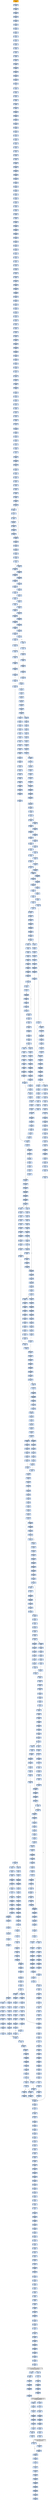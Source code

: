 strict digraph G {
	graph [bgcolor=transparent,
		name=G
	];
	node [color=lightsteelblue,
		fillcolor=lightsteelblue,
		shape=rectangle,
		style=filled
	];
	"0x00424c97"	[label="0x00424c97
popl"];
	"0x00424c98"	[label="0x00424c98
popl"];
	"0x00424c97" -> "0x00424c98"	[color="#000000"];
	"0x00424527"	[label="0x00424527
cmpl"];
	"0x0042452c"	[label="0x0042452c
jg"];
	"0x00424527" -> "0x0042452c"	[color="#000000"];
	"0x00405d76"	[label="0x00405d76
cmpl"];
	"0x00405d79"	[label="0x00405d79
je"];
	"0x00405d76" -> "0x00405d79"	[color="#000000"];
	"0x004245af"	[label="0x004245af
movl"];
	"0x004245b3"	[label="0x004245b3
leal"];
	"0x004245af" -> "0x004245b3"	[color="#000000"];
	"0x00424bb4"	[label="0x00424bb4
movw"];
	"0x00424bb8"	[label="0x00424bb8
movl"];
	"0x00424bb4" -> "0x00424bb8"	[color="#000000"];
	"0x00424ab8"	[label="0x00424ab8
jne"];
	"0x00424aba"	[label="0x00424aba
leal"];
	"0x00424ab8" -> "0x00424aba"	[color="#000000",
		label=F];
	"0x0042419c"	[label="0x0042419c
pushl"];
	"0x0042419d"	[label="0x0042419d
movw"];
	"0x0042419c" -> "0x0042419d"	[color="#000000"];
	"0x0042499e"	[label="0x0042499e
movzbl"];
	"0x004249a1"	[label="0x004249a1
shll"];
	"0x0042499e" -> "0x004249a1"	[color="#000000"];
	"0x004247f1"	[label="0x004247f1
movl"];
	"0x004247f6"	[label="0x004247f6
subl"];
	"0x004247f1" -> "0x004247f6"	[color="#000000"];
	"0x00424880"	[label="0x00424880
incl"];
	"0x00424881"	[label="0x00424881
orl"];
	"0x00424880" -> "0x00424881"	[color="#000000"];
	"0x00424208"	[label="0x00424208
addl"];
	"0x0042420d"	[label="0x0042420d
jmp"];
	"0x00424208" -> "0x0042420d"	[color="#000000"];
	"0x00424304"	[label="0x00424304
cmpl"];
	"0x00424308"	[label="0x00424308
jae"];
	"0x00424304" -> "0x00424308"	[color="#000000"];
	"0x00424aa6"	[label="0x00424aa6
subw"];
	"0x00424aa9"	[label="0x00424aa9
leal"];
	"0x00424aa6" -> "0x00424aa9"	[color="#000000"];
	"0x004249ce"	[label="0x004249ce
movw"];
	"0x004249d1"	[label="0x004249d1
jmp"];
	"0x004249ce" -> "0x004249d1"	[color="#000000"];
	"0x00424b7a"	[label="0x00424b7a
je"];
	"0x00424b80"	[label="0x00424b80
shll"];
	"0x00424b7a" -> "0x00424b80"	[color="#000000",
		label=F];
	"0x00424a00"	[label="0x00424a00
addl"];
	"0x00424a04"	[label="0x00424a04
cmpl"];
	"0x00424a00" -> "0x00424a04"	[color="#000000"];
	GETMODULEHANDLEA_KERNEL32_DLL	[color=lightgrey,
		fillcolor=lightgrey,
		label="GETMODULEHANDLEA_KERNEL32_DLL
GETMODULEHANDLEA"];
	"0x00405d83"	[label="0x00405d83
movl"];
	GETMODULEHANDLEA_KERNEL32_DLL -> "0x00405d83"	[color="#000000"];
	"0x00405d31"	[label="0x00405d31
orl"];
	GETMODULEHANDLEA_KERNEL32_DLL -> "0x00405d31"	[color="#000000"];
	"0x0042436e"	[label="0x0042436e
subl"];
	"0x00424370"	[label="0x00424370
movb"];
	"0x0042436e" -> "0x00424370"	[color="#000000"];
	"0x00424b38"	[label="0x00424b38
movl"];
	"0x00424b3c"	[label="0x00424b3c
shll"];
	"0x00424b38" -> "0x00424b3c"	[color="#000000"];
	"0x00424334"	[label="0x00424334
cmpl"];
	"0x00424338"	[label="0x00424338
je"];
	"0x00424334" -> "0x00424338"	[color="#000000"];
	"0x0042497c"	[label="0x0042497c
leal"];
	"0x0042497f"	[label="0x0042497f
movl"];
	"0x0042497c" -> "0x0042497f"	[color="#000000"];
	"0x00424ab4"	[label="0x00424ab4
movl"];
	"0x00424ab4" -> "0x00424ab8"	[color="#000000"];
	"0x00424a3e"	[label="0x00424a3e
movl"];
	"0x00424a43"	[label="0x00424a43
leal"];
	"0x00424a3e" -> "0x00424a43"	[color="#000000"];
	"0x00424bbc"	[label="0x00424bbc
jmp"];
	"0x00424bdd"	[label="0x00424bdd
movl"];
	"0x00424bbc" -> "0x00424bdd"	[color="#000000"];
	"0x00405cb0"	[label="0x00405cb0
pushl"];
	"0x00405cb1"	[label="0x00405cb1
je"];
	"0x00405cb0" -> "0x00405cb1"	[color="#000000"];
	"0x00424c89"	[label="0x00424c89
movl"];
	"0x00424c90"	[label="0x00424c90
movl"];
	"0x00424c89" -> "0x00424c90"	[color="#000000"];
	"0x00424708"	[label="0x00424708
movl"];
	"0x0042470c"	[label="0x0042470c
jmp"];
	"0x00424708" -> "0x0042470c"	[color="#000000"];
	"0x00405d55"	[label="0x00405d55
pushl"];
	"0x00405d57"	[label="0x00405d57
pushl"];
	"0x00405d55" -> "0x00405d57"	[color="#000000"];
	"0x004241ed"	[label="0x004241ed
call"];
	"0x004241f2"	[label="0x004241f2
popl"];
	"0x004241ed" -> "0x004241f2"	[color="#000000"];
	"0x0042472a"	[label="0x0042472a
movl"];
	"0x0042472c"	[label="0x0042472c
subl"];
	"0x0042472a" -> "0x0042472c"	[color="#000000"];
	"0x004244fe"	[label="0x004244fe
movl"];
	"0x00424500"	[label="0x00424500
movl"];
	"0x004244fe" -> "0x00424500"	[color="#000000"];
	"0x004242b0"	[label="0x004242b0
cmpl"];
	"0x004242b4"	[label="0x004242b4
jae"];
	"0x004242b0" -> "0x004242b4"	[color="#000000"];
	"0x004248a0"	[label="0x004248a0
shll"];
	"0x004248a5"	[label="0x004248a5
sarl"];
	"0x004248a0" -> "0x004248a5"	[color="#000000"];
	"0x004248c8"	[label="0x004248c8
movl"];
	"0x004248ca"	[label="0x004248ca
shrw"];
	"0x004248c8" -> "0x004248ca"	[color="#000000"];
	"0x00424781"	[label="0x00424781
subl"];
	"0x00424783"	[label="0x00424783
movl"];
	"0x00424781" -> "0x00424783"	[color="#000000"];
	"0x004244ab"	[label="0x004244ab
movzbl"];
	"0x004244ae"	[label="0x004244ae
shll"];
	"0x004244ab" -> "0x004244ae"	[color="#000000"];
	"0x00424983"	[label="0x00424983
addl"];
	"0x0042497f" -> "0x00424983"	[color="#000000"];
	"0x00424c26"	[label="0x00424c26
movb"];
	"0x00424c2a"	[label="0x00424c2a
movb"];
	"0x00424c26" -> "0x00424c2a"	[color="#000000"];
	"0x00424582"	[label="0x00424582
incl"];
	"0x00424583"	[label="0x00424583
orl"];
	"0x00424582" -> "0x00424583"	[color="#000000"];
	"0x00424ba3"	[label="0x00424ba3
movl"];
	"0x00424ba7"	[label="0x00424ba7
movl"];
	"0x00424ba3" -> "0x00424ba7"	[color="#000000"];
	"0x004246b1"	[label="0x004246b1
subl"];
	"0x004246b5"	[label="0x004246b5
sarl"];
	"0x004246b1" -> "0x004246b5"	[color="#000000"];
	"0x004245f5"	[label="0x004245f5
subl"];
	"0x004245f7"	[label="0x004245f7
movl"];
	"0x004245f5" -> "0x004245f7"	[color="#000000"];
	"0x004246a7"	[label="0x004246a7
movzwl"];
	"0x004246aa"	[label="0x004246aa
imull"];
	"0x004246a7" -> "0x004246aa"	[color="#000000"];
	"0x0042487d"	[label="0x0042487d
shll"];
	"0x0042487d" -> "0x00424880"	[color="#000000"];
	"0x0042442c"	[label="0x0042442c
cmpl"];
	"0x0042442e"	[label="0x0042442e
jae"];
	"0x0042442c" -> "0x0042442e"	[color="#000000"];
	"0x00405d0e"	[label="0x00405d0e
movl"];
	"0x00405d11"	[label="0x00405d11
addl"];
	"0x00405d0e" -> "0x00405d11"	[color="#000000"];
	"0x004249fc"	[label="0x004249fc
shll"];
	"0x004249fe"	[label="0x004249fe
subl"];
	"0x004249fc" -> "0x004249fe"	[color="#000000"];
	"0x0042435a"	[label="0x0042435a
imull"];
	"0x0042435d"	[label="0x0042435d
cmpl"];
	"0x0042435a" -> "0x0042435d"	[color="#000000"];
	"0x0042440f"	[label="0x0042440f
movzbl"];
	"0x00424412"	[label="0x00424412
shll"];
	"0x0042440f" -> "0x00424412"	[color="#000000"];
	"0x00405db1"	[label="0x00405db1
lodsb"];
	"0x00405db2"	[label="0x00405db2
orb"];
	"0x00405db1" -> "0x00405db2"	[color="#000000"];
	"0x004245c9"	[label="0x004245c9
movl"];
	"0x004245cd"	[label="0x004245cd
movl"];
	"0x004245c9" -> "0x004245cd"	[color="#000000"];
	"0x0042480d"	[label="0x0042480d
jmp"];
	"0x00424835"	[label="0x00424835
movl"];
	"0x0042480d" -> "0x00424835"	[color="#000000"];
	"0x0042435f"	[label="0x0042435f
jae"];
	"0x00424365"	[label="0x00424365
movl"];
	"0x0042435f" -> "0x00424365"	[color="#000000",
		label=F];
	"0x00424542"	[label="0x00424542
movl"];
	"0x0042435f" -> "0x00424542"	[color="#000000",
		label=T];
	"0x0042433e"	[label="0x0042433e
shll"];
	"0x00424343"	[label="0x00424343
movzbl"];
	"0x0042433e" -> "0x00424343"	[color="#000000"];
	"0x00424453"	[label="0x00424453
subl"];
	"0x00424457"	[label="0x00424457
subl"];
	"0x00424453" -> "0x00424457"	[color="#000000"];
	"0x00424426"	[label="0x00424426
movzwl"];
	"0x00424429"	[label="0x00424429
imull"];
	"0x00424426" -> "0x00424429"	[color="#000000"];
	"0x004249e8"	[label="0x004249e8
movl"];
	"0x004249ec"	[label="0x004249ec
decl"];
	"0x004249e8" -> "0x004249ec"	[color="#000000"];
	"0x00405d75"	[label="0x00405d75
lodsl"];
	"0x00405d75" -> "0x00405d76"	[color="#000000"];
	"0x0042450b"	[label="0x0042450b
movb"];
	"0x0042450e"	[label="0x0042450e
incl"];
	"0x0042450b" -> "0x0042450e"	[color="#000000"];
	"0x004247a9"	[label="0x004247a9
subw"];
	"0x004247ac"	[label="0x004247ac
movl"];
	"0x004247a9" -> "0x004247ac"	[color="#000000"];
	"0x00424be6"	[label="0x00424be6
movl"];
	"0x00424bea"	[label="0x00424bea
jne"];
	"0x00424be6" -> "0x00424bea"	[color="#000000"];
	"0x004248e0"	[label="0x004248e0
je"];
	"0x004248e6"	[label="0x004248e6
movzbl"];
	"0x004248e0" -> "0x004248e6"	[color="#000000",
		label=F];
	"0x004241ba"	[label="0x004241ba
movl"];
	"0x004241bd"	[label="0x004241bd
movb"];
	"0x004241ba" -> "0x004241bd"	[color="#000000"];
	"0x00405d00"	[label="0x00405d00
orb"];
	"0x00405d02"	[label="0x00405d02
jne"];
	"0x00405d00" -> "0x00405d02"	[color="#000000"];
	"0x004241f3"	[label="0x004241f3
addl"];
	"0x004241f2" -> "0x004241f3"	[color="#000000"];
	"0x00424312"	[label="0x00424312
andl"];
	"0x00424316"	[label="0x00424316
movl"];
	"0x00424312" -> "0x00424316"	[color="#000000"];
	"0x004248fe"	[label="0x004248fe
imull"];
	"0x00424901"	[label="0x00424901
cmpl"];
	"0x004248fe" -> "0x00424901"	[color="#000000"];
	"0x00424a18"	[label="0x00424a18
cmpl"];
	"0x00424a1b"	[label="0x00424a1b
movl"];
	"0x00424a18" -> "0x00424a1b"	[color="#000000"];
	"0x004248e9"	[label="0x004248e9
shll"];
	"0x004248e6" -> "0x004248e9"	[color="#000000"];
	"0x00424813"	[label="0x00424813
subl"];
	"0x00424815"	[label="0x00424815
movl"];
	"0x00424813" -> "0x00424815"	[color="#000000"];
	"0x00405dc6"	[label="0x00405dc6
stosb"];
	"0x00405dc7"	[label="0x00405dc7
movl"];
	"0x00405dc6" -> "0x00405dc7"	[color="#000000"];
	"0x00424861"	[label="0x00424861
movl"];
	"0x00424865"	[label="0x00424865
cmpl"];
	"0x00424861" -> "0x00424865"	[color="#000000"];
	"0x004247a1"	[label="0x004247a1
subl"];
	"0x004247a3"	[label="0x004247a3
movl"];
	"0x004247a1" -> "0x004247a3"	[color="#000000"];
	"0x0042466b"	[label="0x0042466b
movl"];
	"0x0042466f"	[label="0x0042466f
movl"];
	"0x0042466b" -> "0x0042466f"	[color="#000000"];
	"0x0042459b"	[label="0x0042459b
cmpl"];
	"0x0042459d"	[label="0x0042459d
jae"];
	"0x0042459b" -> "0x0042459d"	[color="#000000"];
	"0x004248d1"	[label="0x004248d1
cmpl"];
	"0x004248d7"	[label="0x004248d7
movw"];
	"0x004248d1" -> "0x004248d7"	[color="#000000"];
	"0x0042481e"	[label="0x0042481e
movl"];
	"0x00424822"	[label="0x00424822
movw"];
	"0x0042481e" -> "0x00424822"	[color="#000000"];
	"0x00424b88"	[label="0x00424b88
shll"];
	"0x00424b8b"	[label="0x00424b8b
incl"];
	"0x00424b88" -> "0x00424b8b"	[color="#000000"];
	"0x004241ad"	[label="0x004241ad
pushl"];
	"0x004241ae"	[label="0x004241ae
pushl"];
	"0x004241ad" -> "0x004241ae"	[color="#000000"];
	"0x0042471e"	[label="0x0042471e
movw"];
	"0x00424725"	[label="0x00424725
jmp"];
	"0x0042471e" -> "0x00424725"	[color="#000000"];
	"0x00424959"	[label="0x00424959
movl"];
	"0x00424961"	[label="0x00424961
movw"];
	"0x00424959" -> "0x00424961"	[color="#000000"];
	"0x00424199"	[label="0x00424199
pushl"];
	"0x0042419a"	[label="0x0042419a
movl"];
	"0x00424199" -> "0x0042419a"	[color="#000000"];
	"0x004249c9"	[label="0x004249c9
leal"];
	"0x004249cc"	[label="0x004249cc
movl"];
	"0x004249c9" -> "0x004249cc"	[color="#000000"];
	"0x00424776"	[label="0x00424776
cmpl"];
	"0x00424778"	[label="0x00424778
jae"];
	"0x00424776" -> "0x00424778"	[color="#000000"];
	"0x00424561"	[label="0x00424561
movl"];
	"0x00424565"	[label="0x00424565
leal"];
	"0x00424561" -> "0x00424565"	[color="#000000"];
	"0x0042456d"	[label="0x0042456d
ja"];
	"0x0042456f"	[label="0x0042456f
cmpl"];
	"0x0042456d" -> "0x0042456f"	[color="#000000",
		label=F];
	"0x00424585"	[label="0x00424585
movl"];
	"0x0042456d" -> "0x00424585"	[color="#000000",
		label=T];
	"0x00424201"	[label="0x00424201
stosl"];
	"0x00424202"	[label="0x00424202
call"];
	"0x00424201" -> "0x00424202"	[color="#000000"];
	"0x0042430e"	[label="0x0042430e
movl"];
	"0x00424308" -> "0x0042430e"	[color="#000000",
		label=F];
	"0x00424155"	[label="0x00424155
shll"];
	"0x00424158"	[label="0x00424158
movl"];
	"0x00424155" -> "0x00424158"	[color="#000000"];
	"0x00424817"	[label="0x00424817
shrw"];
	"0x0042481b"	[label="0x0042481b
subw"];
	"0x00424817" -> "0x0042481b"	[color="#000000"];
	"0x00424346"	[label="0x00424346
shll"];
	"0x00424343" -> "0x00424346"	[color="#000000"];
	"0x004242cd"	[label="0x004242cd
movl"];
	"0x004242d5"	[label="0x004242d5
movl"];
	"0x004242cd" -> "0x004242d5"	[color="#000000"];
	"0x00424ac0"	[label="0x00424ac0
movl"];
	"0x00424ac3"	[label="0x00424ac3
jle"];
	"0x00424ac0" -> "0x00424ac3"	[color="#000000"];
	"0x00424af2"	[label="0x00424af2
addl"];
	"0x00424af7"	[label="0x00424af7
movl"];
	"0x00424af2" -> "0x00424af7"	[color="#000000"];
	"0x00424764"	[label="0x00424764
movl"];
	"0x00424766"	[label="0x00424766
shrl"];
	"0x00424764" -> "0x00424766"	[color="#000000"];
	"0x004245f9"	[label="0x004245f9
shrw"];
	"0x004245fd"	[label="0x004245fd
movl"];
	"0x004245f9" -> "0x004245fd"	[color="#000000"];
	"0x00424909"	[label="0x00424909
movl"];
	"0x0042490e"	[label="0x0042490e
subl"];
	"0x00424909" -> "0x0042490e"	[color="#000000"];
	"0x00424918"	[label="0x00424918
movl"];
	"0x00424920"	[label="0x00424920
leal"];
	"0x00424918" -> "0x00424920"	[color="#000000"];
	"0x00424be1"	[label="0x00424be1
shll"];
	"0x00424be5"	[label="0x00424be5
decl"];
	"0x00424be1" -> "0x00424be5"	[color="#000000"];
	"0x00424afd"	[label="0x00424afd
leal"];
	"0x00424b00"	[label="0x00424b00
cmpl"];
	"0x00424afd" -> "0x00424b00"	[color="#000000"];
	"0x00424349"	[label="0x00424349
incl"];
	"0x00424346" -> "0x00424349"	[color="#000000"];
	"0x00424b35"	[label="0x00424b35
decl"];
	"0x00424b36"	[label="0x00424b36
jne"];
	"0x00424b35" -> "0x00424b36"	[color="#000000"];
	"0x00405d8d"	[label="0x00405d8d
jne"];
	"0x00405d8f"	[label="0x00405d8f
lodsb"];
	"0x00405d8d" -> "0x00405d8f"	[color="#000000",
		label=F];
	"0x00424377"	[label="0x00424377
movl"];
	"0x0042437c"	[label="0x0042437c
leal"];
	"0x00424377" -> "0x0042437c"	[color="#000000"];
	"0x004242a6"	[label="0x004242a6
addl"];
	"0x004242a8"	[label="0x004242a8
shll"];
	"0x004242a6" -> "0x004242a8"	[color="#000000"];
	"0x004244d6"	[label="0x004244d6
sarl"];
	"0x004244d9"	[label="0x004244d9
leal"];
	"0x004244d6" -> "0x004244d9"	[color="#000000"];
	"0x0042492b"	[label="0x0042492b
leal"];
	"0x00424932"	[label="0x00424932
movl"];
	"0x0042492b" -> "0x00424932"	[color="#000000"];
	"0x00424538"	[label="0x00424538
subl"];
	"0x0042453d"	[label="0x0042453d
jmp"];
	"0x00424538" -> "0x0042453d"	[color="#000000"];
	"0x00424a28"	[label="0x00424a28
shll"];
	"0x00424a2b"	[label="0x00424a2b
movl"];
	"0x00424a28" -> "0x00424a2b"	[color="#000000"];
	"0x0042446a"	[label="0x0042446a
movw"];
	"0x00424471"	[label="0x00424471
je"];
	"0x0042446a" -> "0x00424471"	[color="#000000"];
	"0x004248f0"	[label="0x004248f0
orl"];
	"0x004248f2"	[label="0x004248f2
movw"];
	"0x004248f0" -> "0x004248f2"	[color="#000000"];
	"0x004245f3"	[label="0x004245f3
subl"];
	"0x004245f3" -> "0x004245f5"	[color="#000000"];
	"0x00424507"	[label="0x00424507
movb"];
	"0x00424507" -> "0x0042450b"	[color="#000000"];
	"0x004245f7" -> "0x004245f9"	[color="#000000"];
	"0x004247d2"	[label="0x004247d2
incl"];
	"0x004247d3"	[label="0x004247d3
orl"];
	"0x004247d2" -> "0x004247d3"	[color="#000000"];
	"0x00424a7b"	[label="0x00424a7b
imull"];
	"0x00424a7e"	[label="0x00424a7e
cmpl"];
	"0x00424a7b" -> "0x00424a7e"	[color="#000000"];
	"0x00424809"	[label="0x00424809
movl"];
	"0x00424809" -> "0x0042480d"	[color="#000000"];
	"0x00424240"	[label="0x00424240
movzbl"];
	"0x00424244"	[label="0x00424244
movl"];
	"0x00424240" -> "0x00424244"	[color="#000000"];
	"0x00424c7c"	[label="0x00424c7c
movl"];
	"0x00424c83"	[label="0x00424c83
movl"];
	"0x00424c7c" -> "0x00424c83"	[color="#000000"];
	"0x00424481"	[label="0x00424481
cmpl"];
	"0x00424487"	[label="0x00424487
jg"];
	"0x00424481" -> "0x00424487"	[color="#000000"];
	"0x00424598"	[label="0x00424598
imull"];
	"0x00424598" -> "0x0042459b"	[color="#000000"];
	"0x00424429" -> "0x0042442c"	[color="#000000"];
	"0x00424459"	[label="0x00424459
movl"];
	"0x00424457" -> "0x00424459"	[color="#000000"];
	"0x00424350"	[label="0x00424350
movw"];
	"0x00424354"	[label="0x00424354
shrl"];
	"0x00424350" -> "0x00424354"	[color="#000000"];
	"0x00405cf7"	[label="0x00405cf7
addl"];
	"0x00405cfa"	[label="0x00405cfa
addl"];
	"0x00405cf7" -> "0x00405cfa"	[color="#000000"];
	"0x004246f4"	[label="0x004246f4
movl"];
	"0x004246f8"	[label="0x004246f8
subl"];
	"0x004246f4" -> "0x004246f8"	[color="#000000"];
	"0x004249ed"	[label="0x004249ed
movl"];
	"0x004249ec" -> "0x004249ed"	[color="#000000"];
	"0x00424673"	[label="0x00424673
shll"];
	"0x0042466f" -> "0x00424673"	[color="#000000"];
	"0x004243de"	[label="0x004243de
leal"];
	"0x004243e1"	[label="0x004243e1
movl"];
	"0x004243de" -> "0x004243e1"	[color="#000000"];
	"0x0042478d"	[label="0x0042478d
movw"];
	"0x00424794"	[label="0x00424794
movl"];
	"0x0042478d" -> "0x00424794"	[color="#000000"];
	"0x00424374"	[label="0x00424374
sarl"];
	"0x00424370" -> "0x00424374"	[color="#000000"];
	"0x0042434a"	[label="0x0042434a
orl"];
	"0x0042434c"	[label="0x0042434c
movl"];
	"0x0042434a" -> "0x0042434c"	[color="#000000"];
	"0x00424629"	[label="0x00424629
movl"];
	"0x0042462d"	[label="0x0042462d
movl"];
	"0x00424629" -> "0x0042462d"	[color="#000000"];
	"0x00424611"	[label="0x00424611
ja"];
	"0x00424611" -> "0x00424629"	[color="#000000",
		label=T];
	"0x00424613"	[label="0x00424613
cmpl"];
	"0x00424611" -> "0x00424613"	[color="#000000",
		label=F];
	"0x00424b2c"	[label="0x00424b2c
jb"];
	"0x00424b2c" -> "0x00424b35"	[color="#000000",
		label=T];
	"0x00424b2e"	[label="0x00424b2e
subl"];
	"0x00424b2c" -> "0x00424b2e"	[color="#000000",
		label=F];
	"0x00424ad5"	[label="0x00424ad5
orl"];
	"0x00424ad8"	[label="0x00424ad8
cmpl"];
	"0x00424ad5" -> "0x00424ad8"	[color="#000000"];
	"0x00405d85"	[label="0x00405d85
lodsb"];
	"0x00405d83" -> "0x00405d85"	[color="#000000"];
	"0x004242f5"	[label="0x004242f5
incl"];
	"0x004242f6"	[label="0x004242f6
orl"];
	"0x004242f5" -> "0x004242f6"	[color="#000000"];
	"0x00424181"	[label="0x00424181
addb"];
	"0x00424183"	[label="0x00424183
movl"];
	"0x00424181" -> "0x00424183"	[color="#000000"];
	"0x00424415"	[label="0x00424415
incl"];
	"0x00424416"	[label="0x00424416
orl"];
	"0x00424415" -> "0x00424416"	[color="#000000"];
	"0x0042488b"	[label="0x0042488b
movzwl"];
	"0x0042488e"	[label="0x0042488e
imull"];
	"0x0042488b" -> "0x0042488e"	[color="#000000"];
	"0x00424bc6"	[label="0x00424bc6
shrw"];
	"0x00424bca"	[label="0x00424bca
subw"];
	"0x00424bc6" -> "0x00424bca"	[color="#000000"];
	"0x004242f4"	[label="0x004242f4
incl"];
	"0x004242f4" -> "0x004242f5"	[color="#000000"];
	"0x00405d59"	[label="0x00405d59
pushl"];
	"0x00405d57" -> "0x00405d59"	[color="#000000"];
	"0x00424770"	[label="0x00424770
movzwl"];
	"0x00424773"	[label="0x00424773
imull"];
	"0x00424770" -> "0x00424773"	[color="#000000"];
	"0x00424883"	[label="0x00424883
movw"];
	"0x00424881" -> "0x00424883"	[color="#000000"];
	"0x004249c6"	[label="0x004249c6
sarl"];
	"0x004249c6" -> "0x004249c9"	[color="#000000"];
	"0x004245f1"	[label="0x004245f1
movl"];
	"0x0042459d" -> "0x004245f1"	[color="#000000",
		label=T];
	"0x0042459f"	[label="0x0042459f
movl"];
	"0x0042459d" -> "0x0042459f"	[color="#000000",
		label=F];
	"0x00424489"	[label="0x00424489
leal"];
	"0x0042448c"	[label="0x0042448c
movl"];
	"0x00424489" -> "0x0042448c"	[color="#000000"];
	"0x00424c99"	[label="0x00424c99
ret"];
	"0x004241b4"	[label="0x004241b4
movl"];
	"0x00424c99" -> "0x004241b4"	[color="#000000"];
	"0x00424923"	[label="0x00424923
movl"];
	"0x00424920" -> "0x00424923"	[color="#000000"];
	"0x004245dc"	[label="0x004245dc
setg"];
	"0x004245df"	[label="0x004245df
addl"];
	"0x004245dc" -> "0x004245df"	[color="#000000"];
	"0x004247f8"	[label="0x004247f8
movl"];
	"0x004247fc"	[label="0x004247fc
sarl"];
	"0x004247f8" -> "0x004247fc"	[color="#000000"];
	"0x00424327"	[label="0x00424327
cmpl"];
	"0x0042432f"	[label="0x0042432f
leal"];
	"0x00424327" -> "0x0042432f"	[color="#000000"];
	"0x00405cab"	[label="0x00405cab
movl"];
	"0x00405cae"	[label="0x00405cae
orl"];
	"0x00405cab" -> "0x00405cae"	[color="#000000"];
	"0x00424195"	[label="0x00424195
pushl"];
	"0x00424196"	[label="0x00424196
subl"];
	"0x00424195" -> "0x00424196"	[color="#000000"];
	"0x00424246"	[label="0x00424246
shll"];
	"0x00424244" -> "0x00424246"	[color="#000000"];
	"0x004241c5"	[label="0x004241c5
jae"];
	"0x004241c5" -> "0x004241ed"	[color="#000000",
		label=T];
	"0x00424a9e"	[label="0x00424a9e
subl"];
	"0x00424aa0"	[label="0x00424aa0
movl"];
	"0x00424a9e" -> "0x00424aa0"	[color="#000000"];
	"0x004243bf"	[label="0x004243bf
movl"];
	"0x004243c3"	[label="0x004243c3
subl"];
	"0x004243bf" -> "0x004243c3"	[color="#000000"];
	"0x0042451a"	[label="0x0042451a
movl"];
	"0x00424522"	[label="0x00424522
jmp"];
	"0x0042451a" -> "0x00424522"	[color="#000000"];
	"0x00424180"	[label="0x00424180
pushl"];
	"0x00424180" -> "0x00424181"	[color="#000000"];
	"0x00424910"	[label="0x00424910
shll"];
	"0x00424915"	[label="0x00424915
sarl"];
	"0x00424910" -> "0x00424915"	[color="#000000"];
	"0x00424c43"	[label="0x00424c43
movl"];
	"0x0042453d" -> "0x00424c43"	[color="#000000"];
	"0x004241fb"	[label="0x004241fb
stosb"];
	"0x004241fc"	[label="0x004241fc
movl"];
	"0x004241fb" -> "0x004241fc"	[color="#000000"];
	"0x004244e6"	[label="0x004244e6
subl"];
	"0x004244e8"	[label="0x004244e8
movl"];
	"0x004244e6" -> "0x004244e8"	[color="#000000"];
	"0x00424a8d"	[label="0x00424a8d
sarl"];
	"0x00424a90"	[label="0x00424a90
leal"];
	"0x00424a8d" -> "0x00424a90"	[color="#000000"];
	"0x00424146"	[label="0x00424146
addl"];
	"0x0042414b"	[label="0x0042414b
movl"];
	"0x00424146" -> "0x0042414b"	[color="#000000"];
	"0x00424604"	[label="0x00424604
cmpl"];
	"0x0042460a"	[label="0x0042460a
movw"];
	"0x00424604" -> "0x0042460a"	[color="#000000"];
	"0x00405ce8"	[label="0x00405ce8
call"];
	"0x00405ced"	[label="0x00405ced
popl"];
	"0x00405ce8" -> "0x00405ced"	[color="#000000"];
	"0x0042413f"	[color=lightgrey,
		fillcolor=orange,
		label="0x0042413f
pusha"];
	"0x00424140"	[label="0x00424140
call"];
	"0x0042413f" -> "0x00424140"	[color="#000000"];
	"0x00424465"	[label="0x00424465
cmpl"];
	"0x00424465" -> "0x0042446a"	[color="#000000"];
	"0x00424c14"	[label="0x00424c14
subl"];
	"0x00424c18"	[label="0x00424c18
addl"];
	"0x00424c14" -> "0x00424c18"	[color="#000000"];
	"0x0042445e"	[label="0x0042445e
shrw"];
	"0x00424462"	[label="0x00424462
subw"];
	"0x0042445e" -> "0x00424462"	[color="#000000"];
	"0x00424713"	[label="0x00424713
subl"];
	"0x00424715"	[label="0x00424715
movl"];
	"0x00424713" -> "0x00424715"	[color="#000000"];
	"0x004246ba"	[label="0x004246ba
movl"];
	"0x004246be"	[label="0x004246be
movl"];
	"0x004246ba" -> "0x004246be"	[color="#000000"];
	"0x00424bfe"	[label="0x00424bfe
movl"];
	"0x00424c02"	[label="0x00424c02
addl"];
	"0x00424bfe" -> "0x00424c02"	[color="#000000"];
	"0x004249a4"	[label="0x004249a4
incl"];
	"0x004249a5"	[label="0x004249a5
orl"];
	"0x004249a4" -> "0x004249a5"	[color="#000000"];
	"0x00424942"	[label="0x00424942
subl"];
	"0x00424944"	[label="0x00424944
movl"];
	"0x00424942" -> "0x00424944"	[color="#000000"];
	"0x004242b6"	[label="0x004242b6
movl"];
	"0x004242b4" -> "0x004242b6"	[color="#000000",
		label=F];
	"0x004243da"	[label="0x004243da
movl"];
	"0x004243da" -> "0x004243de"	[color="#000000"];
	"0x004249d9"	[label="0x004249d9
movl"];
	"0x004249db"	[label="0x004249db
shrw"];
	"0x004249d9" -> "0x004249db"	[color="#000000"];
	"0x004246d7"	[label="0x004246d7
xorl"];
	"0x004246d9"	[label="0x004246d9
cmpl"];
	"0x004246d7" -> "0x004246d9"	[color="#000000"];
	"0x00424445"	[label="0x00424445
leal"];
	"0x00424448"	[label="0x00424448
movw"];
	"0x00424445" -> "0x00424448"	[color="#000000"];
	"0x004241b7"	[label="0x004241b7
popl"];
	"0x004241b8"	[label="0x004241b8
subl"];
	"0x004241b7" -> "0x004241b8"	[color="#000000"];
	"0x00424815" -> "0x00424817"	[color="#000000"];
	"0x0042414d"	[label="0x0042414d
addl"];
	"0x0042414f"	[label="0x0042414f
subl"];
	"0x0042414d" -> "0x0042414f"	[color="#000000"];
	"0x00424151"	[label="0x00424151
movl"];
	"0x0042414f" -> "0x00424151"	[color="#000000"];
	"0x004245c2"	[label="0x004245c2
movw"];
	"0x004245c2" -> "0x004245c9"	[color="#000000"];
	"0x00424af0"	[label="0x00424af0
subl"];
	"0x00424af0" -> "0x00424af2"	[color="#000000"];
	"0x004246e5"	[label="0x004246e5
movl"];
	"0x004246e9"	[label="0x004246e9
setg"];
	"0x004246e5" -> "0x004246e9"	[color="#000000"];
	"0x00424579"	[label="0x00424579
movzbl"];
	"0x0042457c"	[label="0x0042457c
shll"];
	"0x00424579" -> "0x0042457c"	[color="#000000"];
	"0x00424a33"	[label="0x00424a33
leal"];
	"0x00424a2b" -> "0x00424a33"	[color="#000000"];
	"0x004242e4"	[label="0x004242e4
cmpl"];
	"0x004242e8"	[label="0x004242e8
je"];
	"0x004242e4" -> "0x004242e8"	[color="#000000"];
	"0x00424b42"	[label="0x00424b42
addl"];
	"0x00424b47"	[label="0x00424b47
movl"];
	"0x00424b42" -> "0x00424b47"	[color="#000000"];
	"0x00424650"	[label="0x00424650
movl"];
	"0x00424658"	[label="0x00424658
movl"];
	"0x00424650" -> "0x00424658"	[color="#000000"];
	"0x00424c4a"	[label="0x00424c4a
cmpl"];
	"0x00424c4e"	[label="0x00424c4e
jb"];
	"0x00424c4a" -> "0x00424c4e"	[color="#000000"];
	"0x004242ee"	[label="0x004242ee
movzbl"];
	"0x004242e8" -> "0x004242ee"	[color="#000000",
		label=F];
	"0x004243eb"	[label="0x004243eb
cmpl"];
	"0x004243f3"	[label="0x004243f3
leal"];
	"0x004243eb" -> "0x004243f3"	[color="#000000"];
	"0x00424afb"	[label="0x00424afb
jmp"];
	"0x00424b53"	[label="0x00424b53
movl"];
	"0x00424afb" -> "0x00424b53"	[color="#000000"];
	"0x00424b66"	[label="0x00424b66
movl"];
	"0x00424b6a"	[label="0x00424b6a
addl"];
	"0x00424b66" -> "0x00424b6a"	[color="#000000"];
	"0x004249b7"	[label="0x004249b7
cmpl"];
	"0x004249b9"	[label="0x004249b9
jae"];
	"0x004249b7" -> "0x004249b9"	[color="#000000"];
	"0x00424220"	[label="0x00424220
movl"];
	"0x00424228"	[label="0x00424228
movb"];
	"0x00424220" -> "0x00424228"	[color="#000000"];
	"0x0042461d"	[label="0x0042461d
movzbl"];
	"0x00424620"	[label="0x00424620
shll"];
	"0x0042461d" -> "0x00424620"	[color="#000000"];
	"0x00424b9c"	[label="0x00424b9c
imull"];
	"0x00424b9f"	[label="0x00424b9f
cmpl"];
	"0x00424b9c" -> "0x00424b9f"	[color="#000000"];
	"0x0042442e" -> "0x00424453"	[color="#000000",
		label=T];
	"0x00424430"	[label="0x00424430
movl"];
	"0x0042442e" -> "0x00424430"	[color="#000000",
		label=F];
	"0x00405d1e"	[label="0x00405d1e
call"];
	"0x00405d2c"	[label="0x00405d2c
call"];
	"0x00405d1e" -> "0x00405d2c"	[color="#000000"];
	"0x00424ae5"	[label="0x00424ae5
shll"];
	"0x00424ae7"	[label="0x00424ae7
addl"];
	"0x00424ae5" -> "0x00424ae7"	[color="#000000"];
	"0x004249b4"	[label="0x004249b4
imull"];
	"0x004249b4" -> "0x004249b7"	[color="#000000"];
	"0x004244ea"	[label="0x004244ea
leal"];
	"0x004244e8" -> "0x004244ea"	[color="#000000"];
	"0x00424bfa"	[label="0x00424bfa
movl"];
	"0x00424bfa" -> "0x00424bfe"	[color="#000000"];
	"0x00424451"	[label="0x00424451
jmp"];
	"0x00424451" -> "0x00424481"	[color="#000000"];
	"0x00424404"	[label="0x00424404
je"];
	"0x0042440a"	[label="0x0042440a
shll"];
	"0x00424404" -> "0x0042440a"	[color="#000000",
		label=F];
	"0x004249d3"	[label="0x004249d3
subl"];
	"0x004249b9" -> "0x004249d3"	[color="#000000",
		label=T];
	"0x004249bb"	[label="0x004249bb
movl"];
	"0x004249b9" -> "0x004249bb"	[color="#000000",
		label=F];
	"0x004245a6"	[label="0x004245a6
subl"];
	"0x004245a8"	[label="0x004245a8
movl"];
	"0x004245a6" -> "0x004245a8"	[color="#000000"];
	"0x00424798"	[label="0x00424798
jmp"];
	"0x0042483d"	[label="0x0042483d
movl"];
	"0x00424798" -> "0x0042483d"	[color="#000000"];
	"0x0042431a"	[label="0x0042431a
movl"];
	"0x00424316" -> "0x0042431a"	[color="#000000"];
	"0x00405dae"	[label="0x00405dae
movb"];
	"0x00405dae" -> "0x00405db1"	[color="#000000"];
	"0x004244dc"	[label="0x004244dc
movw"];
	"0x004244e0"	[label="0x004244e0
jmp"];
	"0x004244dc" -> "0x004244e0"	[color="#000000"];
	"0x00405d4f"	[label="0x00405d4f
orl"];
	"0x00405d51"	[label="0x00405d51
je"];
	"0x00405d4f" -> "0x00405d51"	[color="#000000"];
	"0x00424492"	[label="0x00424492
cmpl"];
	"0x0042449a"	[label="0x0042449a
ja"];
	"0x00424492" -> "0x0042449a"	[color="#000000"];
	"0x0042416e"	[label="0x0042416e
subl"];
	"0x00424170"	[label="0x00424170
lodsb"];
	"0x0042416e" -> "0x00424170"	[color="#000000"];
	"0x00424632"	[label="0x00424632
movw"];
	"0x00424639"	[label="0x00424639
movzwl"];
	"0x00424632" -> "0x00424639"	[color="#000000"];
	"0x00424abd"	[label="0x00424abd
cmpl"];
	"0x00424abd" -> "0x00424ac0"	[color="#000000"];
	"0x004245d5"	[label="0x004245d5
xorl"];
	"0x004245d7"	[label="0x004245d7
cmpl"];
	"0x004245d5" -> "0x004245d7"	[color="#000000"];
	"0x00424754"	[label="0x00424754
movzbl"];
	"0x00424757"	[label="0x00424757
shll"];
	"0x00424754" -> "0x00424757"	[color="#000000"];
	"0x00424978"	[label="0x00424978
movl"];
	"0x00424978" -> "0x0042497c"	[color="#000000"];
	"0x00405d33"	[label="0x00405d33
je"];
	"0x00405d35"	[label="0x00405d35
call"];
	"0x00405d33" -> "0x00405d35"	[color="#000000",
		label=F];
	"0x00424adb"	[label="0x00424adb
movl"];
	"0x00424adf"	[label="0x00424adf
jg"];
	"0x00424adb" -> "0x00424adf"	[color="#000000"];
	"0x004243ae"	[label="0x004243ae
leal"];
	"0x004243b5"	[label="0x004243b5
movl"];
	"0x004243ae" -> "0x004243b5"	[color="#000000"];
	"0x004241a9"	[label="0x004241a9
pushl"];
	"0x004241aa"	[label="0x004241aa
addl"];
	"0x004241a9" -> "0x004241aa"	[color="#000000"];
	"0x00424b76"	[label="0x00424b76
cmpl"];
	"0x00424b76" -> "0x00424b7a"	[color="#000000"];
	"0x00424273"	[label="0x00424273
movl"];
	"0x00424279"	[label="0x00424279
movl"];
	"0x00424273" -> "0x00424279"	[color="#000000"];
	"0x0042431e"	[label="0x0042431e
shll"];
	"0x0042431a" -> "0x0042431e"	[color="#000000"];
	"0x004249cc" -> "0x004249ce"	[color="#000000"];
	"0x004243e5"	[label="0x004243e5
andl"];
	"0x004243e1" -> "0x004243e5"	[color="#000000"];
	"0x00424927"	[label="0x00424927
movw"];
	"0x00424923" -> "0x00424927"	[color="#000000"];
	"0x004247d5"	[label="0x004247d5
movl"];
	"0x004247d9"	[label="0x004247d9
movl"];
	"0x004247d5" -> "0x004247d9"	[color="#000000"];
	"0x00424a24"	[label="0x00424a24
movl"];
	"0x00424a24" -> "0x00424a28"	[color="#000000"];
	"0x00405d86"	[label="0x00405d86
orb"];
	"0x00405d88"	[label="0x00405d88
movb"];
	"0x00405d86" -> "0x00405d88"	[color="#000000"];
	"0x004241c3"	[label="0x004241c3
cmpl"];
	"0x004241c3" -> "0x004241c5"	[color="#000000"];
	"0x00424b32"	[label="0x00424b32
orl"];
	"0x00424b2e" -> "0x00424b32"	[color="#000000"];
	"0x00424c9a"	[label="0x00424c9a
jmp"];
	"0x0042420d" -> "0x00424c9a"	[color="#000000"];
	"0x0042450f"	[label="0x0042450f
cmpl"];
	"0x0042450e" -> "0x0042450f"	[color="#000000"];
	"0x0042452e"	[label="0x0042452e
subl"];
	"0x00424533"	[label="0x00424533
jmp"];
	"0x0042452e" -> "0x00424533"	[color="#000000"];
	"0x00424b1f"	[label="0x00424b1f
incl"];
	"0x00424b20"	[label="0x00424b20
orl"];
	"0x00424b1f" -> "0x00424b20"	[color="#000000"];
	"0x00405d53"	[label="0x00405d53
pushl"];
	"0x00405d54"	[label="0x00405d54
pushl"];
	"0x00405d53" -> "0x00405d54"	[color="#000000"];
	"0x00405d90"	[label="0x00405d90
orb"];
	"0x00405d92"	[label="0x00405d92
je"];
	"0x00405d90" -> "0x00405d92"	[color="#000000"];
	"0x00405db6"	[label="0x00405db6
jmp"];
	"0x00405db6" -> "0x00405d8f"	[color="#000000"];
	"0x00424680"	[label="0x00424680
leal"];
	"0x00424683"	[label="0x00424683
ja"];
	"0x00424680" -> "0x00424683"	[color="#000000"];
	"0x0042454c"	[label="0x0042454c
subl"];
	"0x0042454e"	[label="0x0042454e
movl"];
	"0x0042454c" -> "0x0042454e"	[color="#000000"];
	"0x00424548"	[label="0x00424548
movl"];
	"0x00424548" -> "0x0042454c"	[color="#000000"];
	"0x004242ba"	[label="0x004242ba
movw"];
	"0x004242bf"	[label="0x004242bf
addl"];
	"0x004242ba" -> "0x004242bf"	[color="#000000"];
	"0x00424aa2"	[label="0x00424aa2
shrw"];
	"0x00424aa2" -> "0x00424aa6"	[color="#000000"];
	"0x004244b1"	[label="0x004244b1
incl"];
	"0x004244b2"	[label="0x004244b2
orl"];
	"0x004244b1" -> "0x004244b2"	[color="#000000"];
	"0x00424490"	[label="0x00424490
addl"];
	"0x00424490" -> "0x00424492"	[color="#000000"];
	"0x0042443b"	[label="0x0042443b
movl"];
	"0x0042443d"	[label="0x0042443d
sarl"];
	"0x0042443b" -> "0x0042443d"	[color="#000000"];
	"0x00424627"	[label="0x00424627
orl"];
	"0x00424627" -> "0x00424629"	[color="#000000"];
	"0x004248ef"	[label="0x004248ef
incl"];
	"0x004248ef" -> "0x004248f0"	[color="#000000"];
	"0x00424bae"	[label="0x00424bae
sarl"];
	"0x00424bb1"	[label="0x00424bb1
leal"];
	"0x00424bae" -> "0x00424bb1"	[color="#000000"];
	"0x00424769"	[label="0x00424769
movw"];
	"0x00424766" -> "0x00424769"	[color="#000000"];
	"0x00405d8f" -> "0x00405d90"	[color="#000000"];
	"0x00424903"	[label="0x00424903
jae"];
	"0x00424901" -> "0x00424903"	[color="#000000"];
	"0x00424198"	[label="0x00424198
pushl"];
	"0x00424196" -> "0x00424198"	[color="#000000"];
	"0x004244d4"	[label="0x004244d4
movl"];
	"0x004244d4" -> "0x004244d6"	[color="#000000"];
	"0x0042469b"	[label="0x0042469b
movw"];
	"0x004246a2"	[label="0x004246a2
movl"];
	"0x0042469b" -> "0x004246a2"	[color="#000000"];
	"0x0042417e"	[label="0x0042417e
orl"];
	"0x0042417e" -> "0x00424180"	[color="#000000"];
	"0x0042474a"	[label="0x0042474a
cmpl"];
	"0x0042474e"	[label="0x0042474e
je"];
	"0x0042474a" -> "0x0042474e"	[color="#000000"];
	"0x0042434c" -> "0x00424350"	[color="#000000"];
	"0x00405dd7"	[label="0x00405dd7
jmp"];
	"0x00405d2c" -> "0x00405dd7"	[color="#000000"];
	"0x004243fe"	[label="0x004243fe
ja"];
	"0x00424418"	[label="0x00424418
movl"];
	"0x004243fe" -> "0x00424418"	[color="#000000",
		label=T];
	"0x00424400"	[label="0x00424400
cmpl"];
	"0x004243fe" -> "0x00424400"	[color="#000000",
		label=F];
	"0x00424676"	[label="0x00424676
addl"];
	"0x0042467a"	[label="0x0042467a
cmpl"];
	"0x00424676" -> "0x0042467a"	[color="#000000"];
	"0x00424248"	[label="0x00424248
movl"];
	"0x00424246" -> "0x00424248"	[color="#000000"];
	"0x00424573"	[label="0x00424573
je"];
	"0x0042456f" -> "0x00424573"	[color="#000000"];
	"0x00424871"	[label="0x00424871
je"];
	"0x00424877"	[label="0x00424877
movzbl"];
	"0x00424871" -> "0x00424877"	[color="#000000",
		label=F];
	"0x00424a72"	[label="0x00424a72
movw"];
	"0x00424a75"	[label="0x00424a75
shrl"];
	"0x00424a72" -> "0x00424a75"	[color="#000000"];
	"0x004244b4"	[label="0x004244b4
movl"];
	"0x004244b8"	[label="0x004244b8
movw"];
	"0x004244b4" -> "0x004244b8"	[color="#000000"];
	"0x00424c43" -> "0x00424c4a"	[color="#000000"];
	"0x004247db"	[label="0x004247db
shrl"];
	"0x004247d9" -> "0x004247db"	[color="#000000"];
	"0x00424acd"	[label="0x00424acd
sarl"];
	"0x00424acf"	[label="0x00424acf
andl"];
	"0x00424acd" -> "0x00424acf"	[color="#000000"];
	"0x00424595"	[label="0x00424595
movzwl"];
	"0x00424595" -> "0x00424598"	[color="#000000"];
	"0x00424891"	[label="0x00424891
cmpl"];
	"0x00424893"	[label="0x00424893
jae"];
	"0x00424891" -> "0x00424893"	[color="#000000"];
	"0x00424ab3"	[label="0x00424ab3
decl"];
	"0x00424ab3" -> "0x00424ab4"	[color="#000000"];
	"0x00424af7" -> "0x00424afb"	[color="#000000"];
	"0x00424a13"	[label="0x00424a13
addl"];
	"0x00424a13" -> "0x00424a18"	[color="#000000"];
	"0x004246fc"	[label="0x004246fc
movb"];
	"0x004246f8" -> "0x004246fc"	[color="#000000"];
	"0x00424569"	[label="0x00424569
movl"];
	"0x00424569" -> "0x0042456d"	[color="#000000"];
	"0x00424bda"	[label="0x00424bda
orl"];
	"0x00424bda" -> "0x00424bdd"	[color="#000000"];
	"0x00405cf5"	[label="0x00405cf5
addl"];
	"0x00405cf5" -> "0x00405cf7"	[color="#000000"];
	"0x00424c1f"	[label="0x00424c1f
leal"];
	"0x00424c23"	[label="0x00424c23
movb"];
	"0x00424c1f" -> "0x00424c23"	[color="#000000"];
	"0x004249fe" -> "0x00424a00"	[color="#000000"];
	"0x004244c7"	[label="0x004244c7
jae"];
	"0x004244c9"	[label="0x004244c9
movl"];
	"0x004244c7" -> "0x004244c9"	[color="#000000",
		label=F];
	"0x004244e2"	[label="0x004244e2
subl"];
	"0x004244c7" -> "0x004244e2"	[color="#000000",
		label=T];
	"0x0042426b"	[label="0x0042426b
movl"];
	"0x0042426b" -> "0x00424273"	[color="#000000"];
	"0x00424173"	[label="0x00424173
andb"];
	"0x00424176"	[label="0x00424176
andb"];
	"0x00424173" -> "0x00424176"	[color="#000000"];
	"0x004248ba"	[label="0x004248ba
leal"];
	"0x004248be"	[label="0x004248be
movl"];
	"0x004248ba" -> "0x004248be"	[color="#000000"];
	"0x00424c92"	[label="0x00424c92
addl"];
	"0x00424c95"	[label="0x00424c95
popl"];
	"0x00424c92" -> "0x00424c95"	[color="#000000"];
	"0x00405d5a"	[label="0x00405d5a
movl"];
	"0x00405d59" -> "0x00405d5a"	[color="#000000"];
	"0x004244b2" -> "0x004244b4"	[color="#000000"];
	"0x004241a0"	[label="0x004241a0
shll"];
	"0x0042419d" -> "0x004241a0"	[color="#000000"];
	"0x00424a98"	[label="0x00424a98
jmp"];
	"0x00424aaf"	[label="0x00424aaf
movl"];
	"0x00424a98" -> "0x00424aaf"	[color="#000000"];
	"0x00424b32" -> "0x00424b35"	[color="#000000"];
	"0x004245f1" -> "0x004245f3"	[color="#000000"];
	"0x00424440"	[label="0x00424440
cmpl"];
	"0x00424440" -> "0x00424445"	[color="#000000"];
	"0x004248da"	[label="0x004248da
ja"];
	"0x004248da" -> "0x004248f2"	[color="#000000",
		label=T];
	"0x004248dc"	[label="0x004248dc
cmpl"];
	"0x004248da" -> "0x004248dc"	[color="#000000",
		label=F];
	"0x004245ac"	[label="0x004245ac
sarl"];
	"0x004245ac" -> "0x004245af"	[color="#000000"];
	"0x00405d04"	[label="0x00405d04
subl"];
	"0x00405d02" -> "0x00405d04"	[color="#000000",
		label=F];
	"0x00424bf4"	[label="0x00424bf4
movl"];
	"0x00424bf8"	[label="0x00424bf8
je"];
	"0x00424bf4" -> "0x00424bf8"	[color="#000000"];
	"0x00424384"	[label="0x00424384
movw"];
	"0x00424388"	[label="0x00424388
movl"];
	"0x00424384" -> "0x00424388"	[color="#000000"];
	"0x0042477a"	[label="0x0042477a
movl"];
	"0x0042477c"	[label="0x0042477c
movl"];
	"0x0042477a" -> "0x0042477c"	[color="#000000"];
	"0x00424c90" -> "0x00424c92"	[color="#000000"];
	"0x00424213"	[label="0x00424213
pushl"];
	"0x00424214"	[label="0x00424214
pushl"];
	"0x00424213" -> "0x00424214"	[color="#000000"];
	"0x004249ae"	[label="0x004249ae
shrl"];
	"0x004249b1"	[label="0x004249b1
movzwl"];
	"0x004249ae" -> "0x004249b1"	[color="#000000"];
	"0x0042473b"	[label="0x0042473b
cmpl"];
	"0x00424741"	[label="0x00424741
movw"];
	"0x0042473b" -> "0x00424741"	[color="#000000"];
	"0x00424546"	[label="0x00424546
subl"];
	"0x00424546" -> "0x00424548"	[color="#000000"];
	"0x00424802"	[label="0x00424802
movw"];
	"0x00424802" -> "0x00424809"	[color="#000000"];
	"0x00424514"	[label="0x00424514
movl"];
	"0x0042450f" -> "0x00424514"	[color="#000000"];
	"0x00424a09"	[label="0x00424a09
movl"];
	"0x00424a04" -> "0x00424a09"	[color="#000000"];
	"0x00424915" -> "0x00424918"	[color="#000000"];
	"0x004243c7"	[label="0x004243c7
movl"];
	"0x004243c3" -> "0x004243c7"	[color="#000000"];
	"0x0042465d"	[label="0x0042465d
leal"];
	"0x00424660"	[label="0x00424660
movl"];
	"0x0042465d" -> "0x00424660"	[color="#000000"];
	"0x0042441c"	[label="0x0042441c
movw"];
	"0x00424423"	[label="0x00424423
shrl"];
	"0x0042441c" -> "0x00424423"	[color="#000000"];
	"0x00424965"	[label="0x00424965
addl"];
	"0x0042496b"	[label="0x0042496b
movl"];
	"0x00424965" -> "0x0042496b"	[color="#000000"];
	"0x004245e5"	[label="0x004245e5
leal"];
	"0x004245df" -> "0x004245e5"	[color="#000000"];
	"0x0042438c"	[label="0x0042438c
andl"];
	"0x00424388" -> "0x0042438c"	[color="#000000"];
	"0x00424946"	[label="0x00424946
movl"];
	"0x00424944" -> "0x00424946"	[color="#000000"];
	"0x0042479d"	[label="0x0042479d
movl"];
	"0x0042479f"	[label="0x0042479f
subl"];
	"0x0042479d" -> "0x0042479f"	[color="#000000"];
	"0x00424685"	[label="0x00424685
cmpl"];
	"0x00424689"	[label="0x00424689
je"];
	"0x00424685" -> "0x00424689"	[color="#000000"];
	"0x00424c25"	[label="0x00424c25
incl"];
	"0x00424c23" -> "0x00424c25"	[color="#000000"];
	"0x004248ce"	[label="0x004248ce
subw"];
	"0x004248ce" -> "0x004248d1"	[color="#000000"];
	"0x00424a1f"	[label="0x00424a1f
movl"];
	"0x00424a1f" -> "0x00424a24"	[color="#000000"];
	"0x004246c7"	[label="0x004246c7
leal"];
	"0x004246ca"	[label="0x004246ca
movw"];
	"0x004246c7" -> "0x004246ca"	[color="#000000"];
	"0x00424b64"	[label="0x00424b64
addl"];
	"0x00424b64" -> "0x00424b66"	[color="#000000"];
	"0x00424583" -> "0x00424585"	[color="#000000"];
	"0x00424374" -> "0x00424377"	[color="#000000"];
	"0x004248c2"	[label="0x004248c2
jmp"];
	"0x00424936"	[label="0x00424936
movl"];
	"0x004248c2" -> "0x00424936"	[color="#000000"];
	"0x004249d7"	[label="0x004249d7
subl"];
	"0x004249d3" -> "0x004249d7"	[color="#000000"];
	"0x00424c25" -> "0x00424c26"	[color="#000000"];
	"0x004244ae" -> "0x004244b1"	[color="#000000"];
	"0x00424940"	[label="0x00424940
subl"];
	"0x00424903" -> "0x00424940"	[color="#000000",
		label=T];
	"0x00424905"	[label="0x00424905
movl"];
	"0x00424903" -> "0x00424905"	[color="#000000",
		label=F];
	"0x00424522" -> "0x00424c43"	[color="#000000"];
	"0x0042430e" -> "0x00424312"	[color="#000000"];
	"0x004244c5"	[label="0x004244c5
cmpl"];
	"0x004244c5" -> "0x004244c7"	[color="#000000"];
	"0x00424664"	[label="0x00424664
movw"];
	"0x00424660" -> "0x00424664"	[color="#000000"];
	"0x00424895"	[label="0x00424895
movl"];
	"0x00424899"	[label="0x00424899
movl"];
	"0x00424895" -> "0x00424899"	[color="#000000"];
	"0x004243a9"	[label="0x004243a9
cmpl"];
	"0x004243a9" -> "0x004243ae"	[color="#000000"];
	"0x0042494a"	[label="0x0042494a
shrw"];
	"0x0042494e"	[label="0x0042494e
movl"];
	"0x0042494a" -> "0x0042494e"	[color="#000000"];
	"0x00424946" -> "0x0042494a"	[color="#000000"];
	"0x00424a78"	[label="0x00424a78
movzwl"];
	"0x00424a75" -> "0x00424a78"	[color="#000000"];
	"0x00424748"	[label="0x00424748
ja"];
	"0x00424741" -> "0x00424748"	[color="#000000"];
	"0x00424bc4"	[label="0x00424bc4
movl"];
	"0x00424bc4" -> "0x00424bc6"	[color="#000000"];
	"0x004248fb"	[label="0x004248fb
movzwl"];
	"0x004248fb" -> "0x004248fe"	[color="#000000"];
	"0x0042444f"	[label="0x0042444f
je"];
	"0x00424448" -> "0x0042444f"	[color="#000000"];
	"0x004247ff"	[label="0x004247ff
leal"];
	"0x004247fc" -> "0x004247ff"	[color="#000000"];
	"0x00424c54"	[label="0x00424c54
cmpl"];
	"0x00424c4e" -> "0x00424c54"	[color="#000000",
		label=F];
	"0x0042418e"	[label="0x0042418e
leal"];
	"0x0042418e" -> "0x00424195"	[color="#000000"];
	"0x00405cb1" -> "0x00405ce8"	[color="#000000",
		label=T];
	"0x004247cf"	[label="0x004247cf
shll"];
	"0x004247cf" -> "0x004247d2"	[color="#000000"];
	"0x0042445b"	[label="0x0042445b
leal"];
	"0x00424459" -> "0x0042445b"	[color="#000000"];
	"0x0042435d" -> "0x0042435f"	[color="#000000"];
	"0x004241f9"	[label="0x004241f9
movb"];
	"0x004241f9" -> "0x004241fb"	[color="#000000"];
	"0x0042472e"	[label="0x0042472e
shrw"];
	"0x0042472c" -> "0x0042472e"	[color="#000000"];
	"0x00424c5c"	[label="0x00424c5c
ja"];
	"0x00424c54" -> "0x00424c5c"	[color="#000000"];
	"0x004242fb"	[label="0x004242fb
jle"];
	"0x004242fd"	[label="0x004242fd
movl"];
	"0x004242fb" -> "0x004242fd"	[color="#000000",
		label=F];
	"0x00424162"	[label="0x00424162
pushl"];
	"0x00424163"	[label="0x00424163
pushl"];
	"0x00424162" -> "0x00424163"	[color="#000000"];
	"0x00424bf3"	[label="0x00424bf3
incl"];
	"0x00424bf3" -> "0x00424bf4"	[color="#000000"];
	"0x0042443d" -> "0x00424440"	[color="#000000"];
	"0x004246ad"	[label="0x004246ad
cmpl"];
	"0x004246aa" -> "0x004246ad"	[color="#000000"];
	"0x00405d92" -> "0x00405d75"	[color="#000000",
		label=T];
	"0x00424a80"	[label="0x00424a80
jae"];
	"0x00424a9a"	[label="0x00424a9a
subl"];
	"0x00424a80" -> "0x00424a9a"	[color="#000000",
		label=T];
	"0x00424a82"	[label="0x00424a82
movl"];
	"0x00424a80" -> "0x00424a82"	[color="#000000",
		label=F];
	"0x0042498d"	[label="0x0042498d
ja"];
	"0x004249a7"	[label="0x004249a7
movl"];
	"0x0042498d" -> "0x004249a7"	[color="#000000",
		label=T];
	"0x0042498f"	[label="0x0042498f
cmpl"];
	"0x0042498d" -> "0x0042498f"	[color="#000000",
		label=F];
	"0x004246ff"	[label="0x004246ff
movb"];
	"0x00424703"	[label="0x00424703
movb"];
	"0x004246ff" -> "0x00424703"	[color="#000000"];
	"0x004248d7" -> "0x004248da"	[color="#000000"];
	"0x004244a6"	[label="0x004244a6
shll"];
	"0x004244a6" -> "0x004244ab"	[color="#000000"];
	"0x004244cd"	[label="0x004244cd
movl"];
	"0x004244c9" -> "0x004244cd"	[color="#000000"];
	"0x004246a4"	[label="0x004246a4
shrl"];
	"0x004246a2" -> "0x004246a4"	[color="#000000"];
	"0x00424c73"	[label="0x00424c73
subl"];
	"0x00424c7a"	[label="0x00424c7a
xorl"];
	"0x00424c73" -> "0x00424c7a"	[color="#000000"];
	"0x00405d72"	[label="0x00405d72
popl"];
	"0x00405d73"	[label="0x00405d73
movl"];
	"0x00405d72" -> "0x00405d73"	[color="#000000"];
	"0x00424153"	[label="0x00424153
lodsw"];
	"0x00424153" -> "0x00424155"	[color="#000000"];
	"0x00424bb8" -> "0x00424bbc"	[color="#000000"];
	"0x004241b8" -> "0x004241ba"	[color="#000000"];
	"0x00424c2c"	[label="0x00424c2c
incl"];
	"0x00424c2d"	[label="0x00424c2d
incl"];
	"0x00424c2c" -> "0x00424c2d"	[color="#000000"];
	"0x00424647"	[label="0x00424647
movl"];
	"0x0042464c"	[label="0x0042464c
movl"];
	"0x00424647" -> "0x0042464c"	[color="#000000"];
	"0x004242de"	[label="0x004242de
movl"];
	"0x004242e2"	[label="0x004242e2
xorl"];
	"0x004242de" -> "0x004242e2"	[color="#000000"];
	"0x00424145"	[label="0x00424145
popl"];
	"0x00424145" -> "0x00424146"	[color="#000000"];
	"0x00424b92"	[label="0x00424b92
movw"];
	"0x00424b96"	[label="0x00424b96
shrl"];
	"0x00424b92" -> "0x00424b96"	[color="#000000"];
	"0x00424b99"	[label="0x00424b99
movzwl"];
	"0x00424b99" -> "0x00424b9c"	[color="#000000"];
	"0x004244f1"	[label="0x004244f1
subw"];
	"0x004244f4"	[label="0x004244f4
movw"];
	"0x004244f1" -> "0x004244f4"	[color="#000000"];
	"0x004248b3"	[label="0x004248b3
movw"];
	"0x004248b6"	[label="0x004248b6
movl"];
	"0x004248b3" -> "0x004248b6"	[color="#000000"];
	"0x00424732"	[label="0x00424732
movl"];
	"0x0042472e" -> "0x00424732"	[color="#000000"];
	"0x00424aa0" -> "0x00424aa2"	[color="#000000"];
	"0x00405cae" -> "0x00405cb0"	[color="#000000"];
	"0x00424c5c" -> "0x00424c73"	[color="#000000",
		label=T];
	"0x00424c31"	[label="0x00424c31
decl"];
	"0x00424c32"	[label="0x00424c32
je"];
	"0x00424c31" -> "0x00424c32"	[color="#000000"];
	"0x0042416c"	[label="0x0042416c
jne"];
	"0x0042416c" -> "0x0042416e"	[color="#000000",
		label=F];
	"0x00424692"	[label="0x00424692
shll"];
	"0x00424695"	[label="0x00424695
shll"];
	"0x00424692" -> "0x00424695"	[color="#000000"];
	"0x00424a3a"	[label="0x00424a3a
movl"];
	"0x00424a3a" -> "0x00424a3e"	[color="#000000"];
	"0x0042457f"	[label="0x0042457f
shll"];
	"0x0042457c" -> "0x0042457f"	[color="#000000"];
	"0x00424850"	[label="0x00424850
movl"];
	"0x00424854"	[label="0x00424854
setg"];
	"0x00424850" -> "0x00424854"	[color="#000000"];
	"0x00405dcc"	[label="0x00405dcc
stosl"];
	"0x00405dc7" -> "0x00405dcc"	[color="#000000"];
	"0x0042481b" -> "0x0042481e"	[color="#000000"];
	"0x00405cf3"	[label="0x00405cf3
movl"];
	"0x00405cf3" -> "0x00405cf5"	[color="#000000"];
	"0x004249a1" -> "0x004249a4"	[color="#000000"];
	"0x0042439b"	[label="0x0042439b
subl"];
	"0x0042439f"	[label="0x0042439f
sarl"];
	"0x0042439b" -> "0x0042439f"	[color="#000000"];
	"0x00424151" -> "0x00424153"	[color="#000000"];
	"0x0042415e"	[label="0x0042415e
addl"];
	"0x00424160"	[label="0x00424160
movl"];
	"0x0042415e" -> "0x00424160"	[color="#000000"];
	"0x004247bf"	[label="0x004247bf
cmpl"];
	"0x004247c3"	[label="0x004247c3
je"];
	"0x004247bf" -> "0x004247c3"	[color="#000000"];
	"0x00405d13"	[label="0x00405d13
subl"];
	"0x00405d11" -> "0x00405d13"	[color="#000000"];
	"0x00424418" -> "0x0042441c"	[color="#000000"];
	"0x0042423b"	[label="0x0042423b
movl"];
	"0x0042423b" -> "0x00424240"	[color="#000000"];
	"0x00424c96"	[label="0x00424c96
popl"];
	"0x00424c96" -> "0x00424c97"	[color="#000000"];
	"0x004249a5" -> "0x004249a7"	[color="#000000"];
	"0x00424b3f"	[label="0x00424b3f
movl"];
	"0x00424b3c" -> "0x00424b3f"	[color="#000000"];
	"0x00424234"	[label="0x00424234
leal"];
	"0x00424237"	[label="0x00424237
movl"];
	"0x00424234" -> "0x00424237"	[color="#000000"];
	"0x004241aa" -> "0x004241ad"	[color="#000000"];
	"0x00424164"	[label="0x00424164
decl"];
	"0x00424165"	[label="0x00424165
movb"];
	"0x00424164" -> "0x00424165"	[color="#000000"];
	"0x004247a5"	[label="0x004247a5
shrw"];
	"0x004247a5" -> "0x004247a9"	[color="#000000"];
	"0x00424b3f" -> "0x00424b42"	[color="#000000"];
	"0x00424932" -> "0x00424936"	[color="#000000"];
	"0x004247d3" -> "0x004247d5"	[color="#000000"];
	"0x00424698"	[label="0x00424698
incl"];
	"0x00424699"	[label="0x00424699
orl"];
	"0x00424698" -> "0x00424699"	[color="#000000"];
	"0x00405d5c"	[label="0x00405d5c
call"];
	VIRTUALPROTECT_KERNEL32	[color=lightgrey,
		fillcolor=lightgrey,
		label="VIRTUALPROTECT_KERNEL32
VIRTUALPROTECT"];
	"0x00405d5c" -> VIRTUALPROTECT_KERNEL32	[color="#000000"];
	"0x004246d1"	[label="0x004246d1
je"];
	"0x004246ca" -> "0x004246d1"	[color="#000000"];
	"0x00424bbe"	[label="0x00424bbe
subl"];
	"0x00424bc2"	[label="0x00424bc2
subl"];
	"0x00424bbe" -> "0x00424bc2"	[color="#000000"];
	"0x0042415a"	[label="0x0042415a
pushl"];
	"0x0042415b"	[label="0x0042415b
lodsl"];
	"0x0042415a" -> "0x0042415b"	[color="#000000"];
	"0x00424a6b"	[label="0x00424a6b
incl"];
	"0x00424a6c"	[label="0x00424a6c
orl"];
	"0x00424a6b" -> "0x00424a6c"	[color="#000000"];
	"0x00424695" -> "0x00424698"	[color="#000000"];
	"0x004242f1"	[label="0x004242f1
shll"];
	"0x004242f1" -> "0x004242f4"	[color="#000000"];
	"0x004241b6"	[label="0x004241b6
popl"];
	"0x004241b6" -> "0x004241b7"	[color="#000000"];
	"0x00424400" -> "0x00424404"	[color="#000000"];
	"0x0042484b"	[label="0x0042484b
cmpl"];
	"0x0042484b" -> "0x00424850"	[color="#000000"];
	"0x00405cfd"	[label="0x00405cfd
popl"];
	"0x00405cfe"	[label="0x00405cfe
addl"];
	"0x00405cfd" -> "0x00405cfe"	[color="#000000"];
	"0x00405d49"	[label="0x00405d49
pushl"];
	"0x00405d4a"	[label="0x00405d4a
call"];
	"0x00405d49" -> "0x00405d4a"	[color="#000000"];
	"0x00424140" -> "0x00424145"	[color="#000000"];
	"0x00405dbd"	[label="0x00405dbd
popl"];
	"0x00405dbe"	[label="0x00405dbe
addl"];
	"0x00405dbd" -> "0x00405dbe"	[color="#000000"];
	"0x00424956"	[label="0x00424956
subw"];
	"0x0042494e" -> "0x00424956"	[color="#000000"];
	"0x004249e5"	[label="0x004249e5
leal"];
	"0x004249e5" -> "0x004249e8"	[color="#000000"];
	"0x00424a6e"	[label="0x00424a6e
movl"];
	"0x00424a6e" -> "0x00424a72"	[color="#000000"];
	"0x00424a56"	[label="0x00424a56
cmpl"];
	"0x00424a5a"	[label="0x00424a5a
je"];
	"0x00424a56" -> "0x00424a5a"	[color="#000000"];
	"0x004244a0"	[label="0x004244a0
je"];
	"0x004244a0" -> "0x004244a6"	[color="#000000",
		label=F];
	"0x00424956" -> "0x00424959"	[color="#000000"];
	"0x00424a60"	[label="0x00424a60
shll"];
	"0x00424a5a" -> "0x00424a60"	[color="#000000",
		label=F];
	"0x004241a5"	[label="0x004241a5
addl"];
	"0x004241a8"	[label="0x004241a8
pushl"];
	"0x004241a5" -> "0x004241a8"	[color="#000000"];
	"0x00424178"	[label="0x00424178
shll"];
	"0x00424176" -> "0x00424178"	[color="#000000"];
	"0x00424237" -> "0x0042423b"	[color="#000000"];
	"0x00424794" -> "0x00424798"	[color="#000000"];
	"0x004241af"	[label="0x004241af
call"];
	"0x00424212"	[label="0x00424212
pushl"];
	"0x004241af" -> "0x00424212"	[color="#000000"];
	"0x0042429a"	[label="0x0042429a
movl"];
	"0x004242a2"	[label="0x004242a2
movzbl"];
	"0x0042429a" -> "0x004242a2"	[color="#000000"];
	"0x004249df"	[label="0x004249df
subw"];
	"0x004249e2"	[label="0x004249e2
movw"];
	"0x004249df" -> "0x004249e2"	[color="#000000"];
	"0x004245e8"	[label="0x004245e8
movl"];
	"0x004245e5" -> "0x004245e8"	[color="#000000"];
	"0x00424a7e" -> "0x00424a80"	[color="#000000"];
	"0x004244bf"	[label="0x004244bf
movzwl"];
	"0x004244c2"	[label="0x004244c2
imull"];
	"0x004244bf" -> "0x004244c2"	[color="#000000"];
	"0x00424550"	[label="0x00424550
shrw"];
	"0x0042454e" -> "0x00424550"	[color="#000000"];
	"0x00424462" -> "0x00424465"	[color="#000000"];
	"0x00424c7a" -> "0x00424c7c"	[color="#000000"];
	"0x00405ddd"	[label="0x00405ddd
jmp"];
	GETPROCADDRESS_KERNEL32_DLL	[color=lightgrey,
		fillcolor=lightgrey,
		label="GETPROCADDRESS_KERNEL32_DLL
GETPROCADDRESS"];
	"0x00405ddd" -> GETPROCADDRESS_KERNEL32_DLL	[color="#000000"];
	"0x004243a1"	[label="0x004243a1
addl"];
	"0x0042439f" -> "0x004243a1"	[color="#000000"];
	"0x00424412" -> "0x00424415"	[color="#000000"];
	"0x00405cee"	[label="0x00405cee
addl"];
	"0x00405ced" -> "0x00405cee"	[color="#000000"];
	"0x004245ec"	[label="0x004245ec
jmp"];
	"0x004245e8" -> "0x004245ec"	[color="#000000"];
	"0x00424739"	[label="0x00424739
subl"];
	"0x00424739" -> "0x0042473b"	[color="#000000"];
	"0x00424699" -> "0x0042469b"	[color="#000000"];
	"0x004243b9"	[label="0x004243b9
jle"];
	"0x004243b5" -> "0x004243b9"	[color="#000000"];
	"0x00424886"	[label="0x00424886
movl"];
	"0x00424883" -> "0x00424886"	[color="#000000"];
	"0x0042418a"	[label="0x0042418a
popl"];
	"0x0042418b"	[label="0x0042418b
popl"];
	"0x0042418a" -> "0x0042418b"	[color="#000000"];
	"0x00405dcd"	[label="0x00405dcd
popa"];
	"0x00405dce"	[label="0x00405dce
jmp"];
	"0x00405dcd" -> "0x00405dce"	[color="#000000"];
	"0x004244bc"	[label="0x004244bc
shrl"];
	"0x004244bc" -> "0x004244bf"	[color="#000000"];
	"0x0042424a"	[label="0x0042424a
decl"];
	"0x0042424b"	[label="0x0042424b
movl"];
	"0x0042424a" -> "0x0042424b"	[color="#000000"];
	"0x00424bf0"	[label="0x00424bf0
movl"];
	"0x00424bea" -> "0x00424bf0"	[color="#000000",
		label=F];
	"0x00424c0b"	[label="0x00424c0b
movl"];
	"0x00424c12"	[label="0x00424c12
movl"];
	"0x00424c0b" -> "0x00424c12"	[color="#000000"];
	"0x0042490e" -> "0x00424910"	[color="#000000"];
	"0x004246c2"	[label="0x004246c2
cmpl"];
	"0x004246c2" -> "0x004246c7"	[color="#000000"];
	"0x0042463c"	[label="0x0042463c
imull"];
	"0x00424639" -> "0x0042463c"	[color="#000000"];
	"0x0042460a" -> "0x00424611"	[color="#000000"];
	"0x00424a33" -> "0x00424a3a"	[color="#000000"];
	"0x004249f3"	[label="0x004249f3
movb"];
	"0x004249f7"	[label="0x004249f7
movl"];
	"0x004249f3" -> "0x004249f7"	[color="#000000"];
	"0x004242f8"	[label="0x004242f8
cmpl"];
	"0x004242f8" -> "0x004242fb"	[color="#000000"];
	"0x004247e5"	[label="0x004247e5
movzwl"];
	"0x004247e8"	[label="0x004247e8
imull"];
	"0x004247e5" -> "0x004247e8"	[color="#000000"];
	"0x00424a65"	[label="0x00424a65
movzbl"];
	"0x00424a68"	[label="0x00424a68
shll"];
	"0x00424a65" -> "0x00424a68"	[color="#000000"];
	"0x004245b6"	[label="0x004245b6
movl"];
	"0x004245b3" -> "0x004245b6"	[color="#000000"];
	"0x0042475a"	[label="0x0042475a
shll"];
	"0x0042475d"	[label="0x0042475d
incl"];
	"0x0042475a" -> "0x0042475d"	[color="#000000"];
	"0x00424b6c"	[label="0x00424b6c
cmpl"];
	"0x00424b6a" -> "0x00424b6c"	[color="#000000"];
	"0x00405d09"	[label="0x00405d09
cmpb"];
	"0x00405d0c"	[label="0x00405d0c
jne"];
	"0x00405d09" -> "0x00405d0c"	[color="#000000"];
	"0x00424888"	[label="0x00424888
shrl"];
	"0x00424886" -> "0x00424888"	[color="#000000"];
	"0x0042418c"	[label="0x0042418c
movl"];
	"0x0042418c" -> "0x0042418e"	[color="#000000"];
	"0x00424b14"	[label="0x00424b14
shll"];
	"0x00424b19"	[label="0x00424b19
movzbl"];
	"0x00424b14" -> "0x00424b19"	[color="#000000"];
	"0x00424390"	[label="0x00424390
movl"];
	"0x0042438c" -> "0x00424390"	[color="#000000"];
	"0x00405d35" -> "0x00405d49"	[color="#000000"];
	"0x00424849"	[label="0x00424849
xorl"];
	"0x00424849" -> "0x0042484b"	[color="#000000"];
	"0x00424256"	[label="0x00424256
movl"];
	"0x0042425a"	[label="0x0042425a
movl"];
	"0x00424256" -> "0x0042425a"	[color="#000000"];
	"0x004244d9" -> "0x004244dc"	[color="#000000"];
	"0x00424219"	[label="0x00424219
movl"];
	"0x00424219" -> "0x00424220"	[color="#000000"];
	"0x0042458e"	[label="0x0042458e
movw"];
	"0x0042458e" -> "0x00424595"	[color="#000000"];
	"0x00424c95" -> "0x00424c96"	[color="#000000"];
	"0x00424369"	[label="0x00424369
movl"];
	"0x00424365" -> "0x00424369"	[color="#000000"];
	"0x00424c87"	[label="0x00424c87
movl"];
	"0x00424c87" -> "0x00424c89"	[color="#000000"];
	"0x0042422d"	[label="0x0042422d
movl"];
	"0x00424228" -> "0x0042422d"	[color="#000000"];
	"0x00424a9a" -> "0x00424a9e"	[color="#000000"];
	"0x004248b6" -> "0x004248ba"	[color="#000000"];
	"0x004249c4"	[label="0x004249c4
subl"];
	"0x004249c4" -> "0x004249c6"	[color="#000000"];
	"0x00424338" -> "0x0042433e"	[color="#000000",
		label=F];
	"0x004248f6"	[label="0x004248f6
movl"];
	"0x004248f2" -> "0x004248f6"	[color="#000000"];
	"0x0042418b" -> "0x0042418c"	[color="#000000"];
	"0x004244fa"	[label="0x004244fa
movl"];
	"0x004244fa" -> "0x004244fe"	[color="#000000"];
	"0x00424439"	[label="0x00424439
subl"];
	"0x00424439" -> "0x0042443b"	[color="#000000"];
	"0x00405d54" -> "0x00405d55"	[color="#000000"];
	"0x00424683" -> "0x0042469b"	[color="#000000",
		label=T];
	"0x00424683" -> "0x00424685"	[color="#000000",
		label=F];
	"0x004241fc" -> "0x00424201"	[color="#000000"];
	"0x00424207"	[label="0x00424207
popl"];
	"0x00424202" -> "0x00424207"	[color="#000000"];
	"0x00405dc4"	[label="0x00405dc4
movb"];
	"0x00405dbe" -> "0x00405dc4"	[color="#000000"];
	"0x00424a46"	[label="0x00424a46
movl"];
	"0x00424a43" -> "0x00424a46"	[color="#000000"];
	"0x00424a96"	[label="0x00424a96
movl"];
	"0x00424a96" -> "0x00424a98"	[color="#000000"];
	"0x00405dcc" -> "0x00405dcd"	[color="#000000"];
	"0x00424253"	[label="0x00424253
shll"];
	"0x00424255"	[label="0x00424255
decl"];
	"0x00424253" -> "0x00424255"	[color="#000000"];
	"0x0042489e"	[label="0x0042489e
subl"];
	"0x0042489e" -> "0x004248a0"	[color="#000000"];
	"0x00424a86"	[label="0x00424a86
movl"];
	"0x00424a82" -> "0x00424a86"	[color="#000000"];
	"0x00424adf" -> "0x00424afd"	[color="#000000",
		label=T];
	"0x00424ae1"	[label="0x00424ae1
movl"];
	"0x00424adf" -> "0x00424ae1"	[color="#000000",
		label=F];
	"0x004243b9" -> "0x00424489"	[color="#000000",
		label=T];
	"0x004243b9" -> "0x004243bf"	[color="#000000",
		label=F];
	"0x00424a1d"	[label="0x00424a1d
jle"];
	"0x00424a1d" -> "0x00424a24"	[color="#000000",
		label=T];
	"0x00424a1d" -> "0x00424a1f"	[color="#000000",
		label=F];
	"0x00424bcd"	[label="0x00424bcd
movl"];
	"0x00424bd1"	[label="0x00424bd1
movw"];
	"0x00424bcd" -> "0x00424bd1"	[color="#000000"];
	"0x00424163" -> "0x00424164"	[color="#000000"];
	"0x00424845"	[label="0x00424845
movl"];
	"0x00424845" -> "0x00424849"	[color="#000000"];
	"0x00424207" -> "0x00424208"	[color="#000000"];
	"0x00424673" -> "0x00424676"	[color="#000000"];
	"0x00424760"	[label="0x00424760
movl"];
	"0x00424760" -> "0x00424764"	[color="#000000"];
	"0x004245a1"	[label="0x004245a1
movl"];
	"0x004245a1" -> "0x004245a6"	[color="#000000"];
	"0x0042457f" -> "0x00424582"	[color="#000000"];
	"0x00424b5b"	[label="0x00424b5b
movl"];
	"0x00424b60"	[label="0x00424b60
movl"];
	"0x00424b5b" -> "0x00424b60"	[color="#000000"];
	"0x00424899" -> "0x0042489e"	[color="#000000"];
	"0x004246de"	[label="0x004246de
movl"];
	"0x004246de" -> "0x004246e5"	[color="#000000"];
	"0x004243d6"	[label="0x004243d6
shll"];
	"0x004243d6" -> "0x004243da"	[color="#000000"];
	"0x004244ed"	[label="0x004244ed
shrw"];
	"0x004244ed" -> "0x004244f1"	[color="#000000"];
	"0x004242aa"	[label="0x004242aa
leal"];
	"0x004242a8" -> "0x004242aa"	[color="#000000"];
	"0x00424769" -> "0x00424770"	[color="#000000"];
	"0x00424b22"	[label="0x00424b22
shrl"];
	"0x00424b26"	[label="0x00424b26
addl"];
	"0x00424b22" -> "0x00424b26"	[color="#000000"];
	"0x00424c2d" -> "0x00424c31"	[color="#000000"];
	"0x0042487a"	[label="0x0042487a
shll"];
	"0x00424877" -> "0x0042487a"	[color="#000000"];
	"0x00424bd9"	[label="0x00424bd9
incl"];
	"0x00424bd9" -> "0x00424bda"	[color="#000000"];
	"0x00405dd7" -> GETMODULEHANDLEA_KERNEL32_DLL	[color="#000000"];
	"0x0042417b"	[label="0x0042417b
movb"];
	"0x0042417d"	[label="0x0042417d
lodsb"];
	"0x0042417b" -> "0x0042417d"	[color="#000000"];
	"0x00424a4a"	[label="0x00424a4a
addl"];
	"0x00424a46" -> "0x00424a4a"	[color="#000000"];
	"0x004246fc" -> "0x004246ff"	[color="#000000"];
	"0x004243a3"	[label="0x004243a3
imull"];
	"0x004243a1" -> "0x004243a3"	[color="#000000"];
	"0x0042427e"	[label="0x0042427e
movl"];
	"0x00424282"	[label="0x00424282
movl"];
	"0x0042427e" -> "0x00424282"	[color="#000000"];
	"0x00424434"	[label="0x00424434
movl"];
	"0x00424430" -> "0x00424434"	[color="#000000"];
	"0x004245ba"	[label="0x004245ba
movl"];
	"0x004245b6" -> "0x004245ba"	[color="#000000"];
	"0x004242b6" -> "0x004242ba"	[color="#000000"];
	"0x00424518"	[label="0x00424518
jg"];
	"0x00424514" -> "0x00424518"	[color="#000000"];
	"0x004248a8"	[label="0x004248a8
movl"];
	"0x004248b0"	[label="0x004248b0
leal"];
	"0x004248a8" -> "0x004248b0"	[color="#000000"];
	"0x004248ca" -> "0x004248ce"	[color="#000000"];
	"0x00424aba" -> "0x00424abd"	[color="#000000"];
	"0x00424169"	[label="0x00424169
movb"];
	"0x00424165" -> "0x00424169"	[color="#000000"];
	"0x00424b4f"	[label="0x00424b4f
movl"];
	"0x00424b47" -> "0x00424b4f"	[color="#000000"];
	"0x00424ac9"	[label="0x00424ac9
movl"];
	"0x00424acb"	[label="0x00424acb
movl"];
	"0x00424ac9" -> "0x00424acb"	[color="#000000"];
	"0x004249e2" -> "0x004249e5"	[color="#000000"];
	"0x004245be"	[label="0x004245be
movl"];
	"0x004245ba" -> "0x004245be"	[color="#000000"];
	"0x00424b1c"	[label="0x00424b1c
shll"];
	"0x00424b19" -> "0x00424b1c"	[color="#000000"];
	"0x00424394"	[label="0x00424394
shll"];
	"0x00424390" -> "0x00424394"	[color="#000000"];
	"0x004243ce"	[label="0x004243ce
movzbl"];
	"0x004243d2"	[label="0x004243d2
movl"];
	"0x004243ce" -> "0x004243d2"	[color="#000000"];
	"0x00424b74"	[label="0x00424b74
ja"];
	"0x00424b74" -> "0x00424b76"	[color="#000000",
		label=F];
	"0x00424b8e"	[label="0x00424b8e
movl"];
	"0x00424b74" -> "0x00424b8e"	[color="#000000",
		label=T];
	"0x00424c2a" -> "0x00424c2c"	[color="#000000"];
	"0x004242fd" -> "0x00424304"	[color="#000000"];
	"0x00424b53" -> "0x00424b5b"	[color="#000000"];
	"0x00405d1b"	[label="0x00405d1b
addl"];
	"0x00405d1b" -> "0x00405d1e"	[color="#000000"];
	"0x004246b5" -> "0x004246ba"	[color="#000000"];
	"0x00424171"	[label="0x00424171
movl"];
	"0x00424171" -> "0x00424173"	[color="#000000"];
	"0x00424533" -> "0x00424c43"	[color="#000000"];
	"0x004246af"	[label="0x004246af
jae"];
	"0x004246af" -> "0x004246b1"	[color="#000000",
		label=F];
	"0x00424711"	[label="0x00424711
subl"];
	"0x004246af" -> "0x00424711"	[color="#000000",
		label=T];
	"0x00424725" -> "0x00424849"	[color="#000000"];
	"0x00424a4c"	[label="0x00424a4c
cmpl"];
	"0x00424a54"	[label="0x00424a54
ja"];
	"0x00424a4c" -> "0x00424a54"	[color="#000000"];
	"0x00424292"	[label="0x00424292
movl"];
	"0x00424292" -> "0x0042429a"	[color="#000000"];
	"0x00405db4"	[label="0x00405db4
jne"];
	"0x00405db4" -> "0x00405db6"	[color="#000000",
		label=F];
	"0x0042467a" -> "0x00424680"	[color="#000000"];
	"0x00424ac3" -> "0x00424ac9"	[color="#000000",
		label=F];
	"0x00424ac3" -> "0x00424bf0"	[color="#000000",
		label=T];
	"0x004247c9"	[label="0x004247c9
movzbl"];
	"0x004247c3" -> "0x004247c9"	[color="#000000",
		label=F];
	"0x00424b0e"	[label="0x00424b0e
je"];
	"0x00424b0e" -> "0x00424b14"	[color="#000000",
		label=F];
	"0x00424a78" -> "0x00424a7b"	[color="#000000"];
	"0x00424215"	[label="0x00424215
pushl"];
	"0x00424216"	[label="0x00424216
subl"];
	"0x00424215" -> "0x00424216"	[color="#000000"];
	"0x00405d15"	[label="0x00405d15
movw"];
	"0x00405d13" -> "0x00405d15"	[color="#000000"];
	"0x00424829"	[label="0x00424829
movl"];
	"0x0042482d"	[label="0x0042482d
movl"];
	"0x00424829" -> "0x0042482d"	[color="#000000"];
	"0x00424bd5"	[label="0x00424bd5
movl"];
	"0x00424bd5" -> "0x00424bd9"	[color="#000000"];
	"0x00424b28"	[label="0x00424b28
cmpl"];
	"0x00424b28" -> "0x00424b2c"	[color="#000000"];
	"0x00405db8"	[label="0x00405db8
call"];
	"0x00405db8" -> "0x00405dbd"	[color="#000000"];
	"0x0042414b" -> "0x0042414d"	[color="#000000"];
	"0x004243f7"	[label="0x004243f7
movl"];
	"0x004243f3" -> "0x004243f7"	[color="#000000"];
	"0x0042463f"	[label="0x0042463f
cmpl"];
	"0x0042463c" -> "0x0042463f"	[color="#000000"];
	"0x004247ef"	[label="0x004247ef
movl"];
	"0x004247ef" -> "0x004247f1"	[color="#000000"];
	"0x00424888" -> "0x0042488b"	[color="#000000"];
	"0x004242aa" -> "0x004242b0"	[color="#000000"];
	"0x004241a3"	[label="0x004241a3
pushl"];
	"0x004241a0" -> "0x004241a3"	[color="#000000"];
	"0x00405cfa" -> "0x00405cfd"	[color="#000000"];
	"0x00405d73" -> "0x00405d75"	[color="#000000"];
	"0x0042496f"	[label="0x0042496f
movl"];
	"0x00424973"	[label="0x00424973
movl"];
	"0x0042496f" -> "0x00424973"	[color="#000000"];
	"0x00424bd1" -> "0x00424bd5"	[color="#000000"];
	"0x00424178" -> "0x0042417b"	[color="#000000"];
	"0x004242ee" -> "0x004242f1"	[color="#000000"];
	"0x00424261"	[label="0x00424261
movzbl"];
	"0x00424264"	[label="0x00424264
movl"];
	"0x00424261" -> "0x00424264"	[color="#000000"];
	"0x00424707"	[label="0x00424707
incl"];
	"0x00424703" -> "0x00424707"	[color="#000000"];
	"0x00424b85"	[label="0x00424b85
movzbl"];
	"0x00424b85" -> "0x00424b88"	[color="#000000"];
	"0x004245d1"	[label="0x004245d1
movl"];
	"0x004245cd" -> "0x004245d1"	[color="#000000"];
	"0x0042422d" -> "0x00424234"	[color="#000000"];
	"0x00424542" -> "0x00424546"	[color="#000000"];
	"0x00424778" -> "0x0042477a"	[color="#000000",
		label=F];
	"0x00424778" -> "0x0042479d"	[color="#000000",
		label=T];
	"0x004248ec"	[label="0x004248ec
shll"];
	"0x004248e9" -> "0x004248ec"	[color="#000000"];
	"0x00424857"	[label="0x00424857
addl"];
	"0x00424854" -> "0x00424857"	[color="#000000"];
	"0x00424357"	[label="0x00424357
movzwl"];
	"0x00424357" -> "0x0042435a"	[color="#000000"];
	"0x00424748" -> "0x0042474a"	[color="#000000",
		label=F];
	"0x00424748" -> "0x00424760"	[color="#000000",
		label=T];
	"0x00424ad2"	[label="0x00424ad2
leal"];
	"0x00424acf" -> "0x00424ad2"	[color="#000000"];
	"0x00424acb" -> "0x00424acd"	[color="#000000"];
	"0x004244e2" -> "0x004244e6"	[color="#000000"];
	"0x0042415c"	[label="0x0042415c
subl"];
	"0x0042415b" -> "0x0042415c"	[color="#000000"];
	"0x004244d2"	[label="0x004244d2
subl"];
	"0x004244cd" -> "0x004244d2"	[color="#000000"];
	"0x004247a3" -> "0x004247a5"	[color="#000000"];
	"0x00424b96" -> "0x00424b99"	[color="#000000"];
	"0x004243d2" -> "0x004243d6"	[color="#000000"];
	"0x00424c32" -> "0x00424c43"	[color="#000000",
		label=T];
	"0x0042424f"	[label="0x0042424f
movzbl"];
	"0x0042424f" -> "0x00424253"	[color="#000000"];
	"0x004246ec"	[label="0x004246ec
leal"];
	"0x004246e9" -> "0x004246ec"	[color="#000000"];
	"0x00424487" -> "0x004244fa"	[color="#000000",
		label=T];
	"0x004241bf"	[label="0x004241bf
subl"];
	"0x004241c1"	[label="0x004241c1
subl"];
	"0x004241bf" -> "0x004241c1"	[color="#000000"];
	"0x00424664" -> "0x0042466b"	[color="#000000"];
	"0x00424554"	[label="0x00424554
subw"];
	"0x00424557"	[label="0x00424557
cmpl"];
	"0x00424554" -> "0x00424557"	[color="#000000"];
	"0x00424985"	[label="0x00424985
cmpl"];
	"0x00424983" -> "0x00424985"	[color="#000000"];
	"0x0042486b"	[label="0x0042486b
ja"];
	"0x0042486b" -> "0x00424883"	[color="#000000",
		label=T];
	"0x0042486d"	[label="0x0042486d
cmpl"];
	"0x0042486b" -> "0x0042486d"	[color="#000000",
		label=F];
	"0x00424a54" -> "0x00424a6e"	[color="#000000",
		label=T];
	"0x00424a54" -> "0x00424a56"	[color="#000000",
		label=F];
	"0x004248c4"	[label="0x004248c4
subl"];
	"0x004248c6"	[label="0x004248c6
subl"];
	"0x004248c4" -> "0x004248c6"	[color="#000000"];
	"0x00405d0c" -> "0x00405d0e"	[color="#000000",
		label=F];
	"0x0042452c" -> "0x00424538"	[color="#000000",
		label=T];
	"0x0042452c" -> "0x0042452e"	[color="#000000",
		label=F];
	"0x00424839"	[label="0x00424839
movl"];
	"0x00424835" -> "0x00424839"	[color="#000000"];
	"0x00424bac"	[label="0x00424bac
subl"];
	"0x00424ba7" -> "0x00424bac"	[color="#000000"];
	"0x0042479f" -> "0x004247a1"	[color="#000000"];
	"0x00424b08"	[label="0x00424b08
ja"];
	"0x00424b00" -> "0x00424b08"	[color="#000000"];
	"0x00424a6c" -> "0x00424a6e"	[color="#000000"];
	"0x00424940" -> "0x00424942"	[color="#000000"];
	"0x0042487a" -> "0x0042487d"	[color="#000000"];
	"0x004241f3" -> "0x004241f9"	[color="#000000"];
	"0x00424711" -> "0x00424713"	[color="#000000"];
	"0x00424b8c"	[label="0x00424b8c
orl"];
	"0x00424b8c" -> "0x00424b8e"	[color="#000000"];
	"0x00424a1b" -> "0x00424a1d"	[color="#000000"];
	"0x00424831"	[label="0x00424831
movl"];
	"0x00424831" -> "0x00424835"	[color="#000000"];
	"0x004249d7" -> "0x004249d9"	[color="#000000"];
	"0x004245be" -> "0x004245c2"	[color="#000000"];
	"0x00424a4a" -> "0x00424a4c"	[color="#000000"];
	"0x0042493e"	[label="0x0042493e
jmp"];
	"0x00424936" -> "0x0042493e"	[color="#000000"];
	VIRTUALPROTECT_KERNEL32 -> "0x00405d72"	[color="#000000"];
	"0x00424c05"	[label="0x00424c05
cmpl"];
	"0x00424c09"	[label="0x00424c09
ja"];
	"0x00424c05" -> "0x00424c09"	[color="#000000"];
	"0x00424787"	[label="0x00424787
sarl"];
	"0x00424783" -> "0x00424787"	[color="#000000"];
	"0x0042437f"	[label="0x0042437f
movzbl"];
	"0x0042437f" -> "0x00424384"	[color="#000000"];
	"0x00424332"	[label="0x00424332
ja"];
	"0x0042432f" -> "0x00424332"	[color="#000000"];
	"0x004248b0" -> "0x004248b3"	[color="#000000"];
	"0x00405d5a" -> "0x00405d5c"	[color="#000000"];
	"0x0042465a"	[label="0x0042465a
sarl"];
	"0x00424658" -> "0x0042465a"	[color="#000000"];
	"0x004249ab"	[label="0x004249ab
movw"];
	"0x004249a7" -> "0x004249ab"	[color="#000000"];
	"0x00424354" -> "0x00424357"	[color="#000000"];
	"0x004249ab" -> "0x004249ae"	[color="#000000"];
	"0x00424589"	[label="0x00424589
movl"];
	"0x0042458b"	[label="0x0042458b
shrl"];
	"0x00424589" -> "0x0042458b"	[color="#000000"];
	"0x00424585" -> "0x00424589"	[color="#000000"];
	"0x00405d04" -> "0x00405d09"	[color="#000000"];
	"0x004244ea" -> "0x004244ed"	[color="#000000"];
	"0x0042468f"	[label="0x0042468f
movzbl"];
	"0x00424689" -> "0x0042468f"	[color="#000000",
		label=F];
	"0x0042480f"	[label="0x0042480f
movl"];
	"0x00424811"	[label="0x00424811
subl"];
	"0x0042480f" -> "0x00424811"	[color="#000000"];
	"0x0042475e"	[label="0x0042475e
orl"];
	"0x0042475e" -> "0x00424760"	[color="#000000"];
	"0x0042448c" -> "0x00424490"	[color="#000000"];
	"0x00424369" -> "0x0042436e"	[color="#000000"];
	"0x004249bf"	[label="0x004249bf
movl"];
	"0x004249bf" -> "0x004249c4"	[color="#000000"];
	"0x00424ae9"	[label="0x00424ae9
movl"];
	"0x00424aec"	[label="0x00424aec
leal"];
	"0x00424ae9" -> "0x00424aec"	[color="#000000"];
	"0x00424396"	[label="0x00424396
movl"];
	"0x00424396" -> "0x0042439b"	[color="#000000"];
	"0x004242c2"	[label="0x004242c2
loop"];
	"0x004242c4"	[label="0x004242c4
movl"];
	"0x004242c2" -> "0x004242c4"	[color="#000000",
		label=F];
	"0x00424841"	[label="0x00424841
movl"];
	"0x0042483d" -> "0x00424841"	[color="#000000"];
	"0x00405d79" -> "0x00405db8"	[color="#000000",
		label=T];
	"0x0042449c"	[label="0x0042449c
cmpl"];
	"0x0042449c" -> "0x004244a0"	[color="#000000"];
	"0x004243c7" -> "0x004243ce"	[color="#000000"];
	"0x004245d7" -> "0x004245dc"	[color="#000000"];
	"0x004242cb"	[label="0x004242cb
xorl"];
	"0x004242cb" -> "0x004242cd"	[color="#000000"];
	"0x0042419a" -> "0x0042419c"	[color="#000000"];
	"0x0042477c" -> "0x00424781"	[color="#000000"];
	"0x004247eb"	[label="0x004247eb
cmpl"];
	"0x004247ed"	[label="0x004247ed
jae"];
	"0x004247eb" -> "0x004247ed"	[color="#000000"];
	"0x004241ae" -> "0x004241af"	[color="#000000"];
	"0x004247f6" -> "0x004247f8"	[color="#000000"];
	"0x0042496b" -> "0x0042496f"	[color="#000000"];
	"0x00405dac"	[label="0x00405dac
xorb"];
	"0x00405dac" -> "0x00405dae"	[color="#000000"];
	"0x00424a93"	[label="0x00424a93
movw"];
	"0x00424a93" -> "0x00424a96"	[color="#000000"];
	"0x00424aaf" -> "0x00424ab3"	[color="#000000"];
	"0x00424188"	[label="0x00424188
shll"];
	"0x00424183" -> "0x00424188"	[color="#000000"];
	"0x00424c09" -> "0x00424c0b"	[color="#000000",
		label=F];
	"0x00424c98" -> "0x00424c99"	[color="#000000"];
	"0x0042488e" -> "0x00424891"	[color="#000000"];
	"0x00424641"	[label="0x00424641
jae"];
	"0x00424641" -> "0x0042472a"	[color="#000000",
		label=T];
	"0x00424641" -> "0x00424647"	[color="#000000",
		label=F];
	"0x004249db" -> "0x004249df"	[color="#000000"];
	"0x00424169" -> "0x0042416c"	[color="#000000"];
	"0x004241c1" -> "0x004241c3"	[color="#000000"];
	"0x00424255" -> "0x00424256"	[color="#000000"];
	"0x0042475d" -> "0x0042475e"	[color="#000000"];
	"0x00424ba1"	[label="0x00424ba1
jae"];
	"0x00424ba1" -> "0x00424ba3"	[color="#000000",
		label=F];
	"0x00424ba1" -> "0x00424bbe"	[color="#000000",
		label=T];
	"0x0042486d" -> "0x00424871"	[color="#000000"];
	"0x0042458b" -> "0x0042458e"	[color="#000000"];
	"0x004245d1" -> "0x004245d5"	[color="#000000"];
	"0x0042455d"	[label="0x0042455d
movw"];
	"0x0042455d" -> "0x00424561"	[color="#000000"];
	"0x00405d51" -> "0x00405d53"	[color="#000000",
		label=F];
	"0x00424736"	[label="0x00424736
subw"];
	"0x00424736" -> "0x00424739"	[color="#000000"];
	"0x004249bb" -> "0x004249bf"	[color="#000000"];
	"0x00424264" -> "0x0042426b"	[color="#000000"];
	"0x00424349" -> "0x0042434a"	[color="#000000"];
	"0x004246f0"	[label="0x004246f0
movl"];
	"0x004246f0" -> "0x004246f4"	[color="#000000"];
	"0x0042482d" -> "0x00424831"	[color="#000000"];
	"0x004242d7"	[label="0x004242d7
addl"];
	"0x004242d5" -> "0x004242d7"	[color="#000000"];
	"0x0042428a"	[label="0x0042428a
movl"];
	"0x00424282" -> "0x0042428a"	[color="#000000"];
	"0x00424822" -> "0x00424829"	[color="#000000"];
	"0x00405d8a"	[label="0x00405d8a
movb"];
	"0x00405d8a" -> "0x00405d8d"	[color="#000000"];
	"0x00424aec" -> "0x00424af0"	[color="#000000"];
	"0x00405d88" -> "0x00405d8a"	[color="#000000"];
	"0x0042468f" -> "0x00424692"	[color="#000000"];
	"0x004247ed" -> "0x004247ef"	[color="#000000",
		label=F];
	"0x004247ed" -> "0x0042480f"	[color="#000000",
		label=T];
	"0x00424623"	[label="0x00424623
shll"];
	"0x00424626"	[label="0x00424626
incl"];
	"0x00424623" -> "0x00424626"	[color="#000000"];
	"0x004247de"	[label="0x004247de
movw"];
	"0x004247de" -> "0x004247e5"	[color="#000000"];
	"0x004247bd"	[label="0x004247bd
ja"];
	"0x004247bd" -> "0x004247d5"	[color="#000000",
		label=T];
	"0x004247bd" -> "0x004247bf"	[color="#000000",
		label=F];
	"0x004243e5" -> "0x004243eb"	[color="#000000"];
	"0x00424b20" -> "0x00424b22"	[color="#000000"];
	"0x00424993"	[label="0x00424993
je"];
	"0x00424999"	[label="0x00424999
shll"];
	"0x00424993" -> "0x00424999"	[color="#000000",
		label=F];
	"0x00424a0d"	[label="0x00424a0d
jg"];
	"0x00424a0d" -> "0x00424bfa"	[color="#000000",
		label=T];
	"0x00424a0d" -> "0x00424a13"	[color="#000000",
		label=F];
	"0x0042462f"	[label="0x0042462f
shrl"];
	"0x0042462d" -> "0x0042462f"	[color="#000000"];
	"0x00424a09" -> "0x00424a0d"	[color="#000000"];
	"0x0042471b"	[label="0x0042471b
subw"];
	"0x0042471b" -> "0x0042471e"	[color="#000000"];
	"0x004242bf" -> "0x004242c2"	[color="#000000"];
	"0x00424bf0" -> "0x00424bf3"	[color="#000000"];
	"0x00424b8b" -> "0x00424b8c"	[color="#000000"];
	"0x0042474e" -> "0x00424754"	[color="#000000",
		label=F];
	"0x004244f8"	[label="0x004244f8
jmp"];
	"0x004244f8" -> "0x00424481"	[color="#000000"];
	"0x00424188" -> "0x0042418a"	[color="#000000"];
	"0x004246be" -> "0x004246c2"	[color="#000000"];
	"0x00424b26" -> "0x00424b28"	[color="#000000"];
	"0x00424565" -> "0x00424569"	[color="#000000"];
	"0x00424158" -> "0x0042415a"	[color="#000000"];
	"0x00424985" -> "0x0042498d"	[color="#000000"];
	"0x004246d9" -> "0x004246de"	[color="#000000"];
	"0x00424b6c" -> "0x00424b74"	[color="#000000"];
	"0x004247cc"	[label="0x004247cc
shll"];
	"0x004247cc" -> "0x004247cf"	[color="#000000"];
	"0x00424557" -> "0x0042455d"	[color="#000000"];
	"0x004241a4"	[label="0x004241a4
pushl"];
	"0x004241a3" -> "0x004241a4"	[color="#000000"];
	"0x00424212" -> "0x00424213"	[color="#000000"];
	"0x004241bd" -> "0x004241bf"	[color="#000000"];
	"0x00424ae1" -> "0x00424ae5"	[color="#000000"];
	"0x00424b36" -> "0x00424b38"	[color="#000000",
		label=F];
	"0x00424325"	[label="0x00424325
addl"];
	"0x00424325" -> "0x00424327"	[color="#000000"];
	"0x00424707" -> "0x00424708"	[color="#000000"];
	"0x00424a90" -> "0x00424a93"	[color="#000000"];
	"0x00424ad8" -> "0x00424adb"	[color="#000000"];
	"0x004244e0" -> "0x00424481"	[color="#000000"];
	"0x00424394" -> "0x00424396"	[color="#000000"];
	"0x004249b1" -> "0x004249b4"	[color="#000000"];
	"0x004246a4" -> "0x004246a7"	[color="#000000"];
	"0x004241b4" -> "0x004241b6"	[color="#000000"];
	"0x004246d1" -> "0x004246d7"	[color="#000000",
		label=F];
	"0x00424905" -> "0x00424909"	[color="#000000"];
	"0x0042498f" -> "0x00424993"	[color="#000000"];
	"0x00424160" -> "0x00424162"	[color="#000000"];
	"0x0042464e"	[label="0x0042464e
subl"];
	"0x0042464c" -> "0x0042464e"	[color="#000000"];
	"0x004242c4" -> "0x004242cb"	[color="#000000"];
	"0x00424416" -> "0x00424418"	[color="#000000"];
	"0x00424be5" -> "0x00424be6"	[color="#000000"];
	"0x00424601"	[label="0x00424601
subw"];
	"0x004245fd" -> "0x00424601"	[color="#000000"];
	"0x00424471" -> "0x00424481"	[color="#000000",
		label=T];
	"0x00424c12" -> "0x00424c14"	[color="#000000"];
	"0x0042425a" -> "0x00424261"	[color="#000000"];
	"0x004249d1" -> "0x004249e8"	[color="#000000"];
	"0x00424bca" -> "0x00424bcd"	[color="#000000"];
	"0x0042415c" -> "0x0042415e"	[color="#000000"];
	"0x004248f8"	[label="0x004248f8
shrl"];
	"0x004248f8" -> "0x004248fb"	[color="#000000"];
	"0x004248ec" -> "0x004248ef"	[color="#000000"];
	"0x0042463f" -> "0x00424641"	[color="#000000"];
	"0x004248c6" -> "0x004248c8"	[color="#000000"];
	"0x0042493e" -> "0x0042496f"	[color="#000000"];
	"0x00405d19"	[label="0x00405d19
addl"];
	"0x00405d19" -> "0x00405d1b"	[color="#000000"];
	"0x004246ec" -> "0x004246f0"	[color="#000000"];
	"0x004247db" -> "0x004247de"	[color="#000000"];
	"0x00424b60" -> "0x00424b64"	[color="#000000"];
	"0x00424c02" -> "0x00424c05"	[color="#000000"];
	"0x00424b08" -> "0x00424b22"	[color="#000000",
		label=T];
	"0x00424b0a"	[label="0x00424b0a
cmpl"];
	"0x00424b08" -> "0x00424b0a"	[color="#000000",
		label=F];
	"0x00424b80" -> "0x00424b85"	[color="#000000"];
	"0x00424617"	[label="0x00424617
je"];
	"0x00424617" -> "0x0042461d"	[color="#000000",
		label=F];
	"0x00424961" -> "0x00424965"	[color="#000000"];
	"0x00424bf8" -> "0x00424bfa"	[color="#000000",
		label=F];
	"0x00424518" -> "0x00424527"	[color="#000000",
		label=T];
	"0x00424518" -> "0x0042451a"	[color="#000000",
		label=F];
	"0x004245ec" -> "0x00424865"	[color="#000000"];
	"0x004248be" -> "0x004248c2"	[color="#000000"];
	"0x0042485d"	[label="0x0042485d
leal"];
	"0x0042485d" -> "0x00424861"	[color="#000000"];
	"0x00424b8e" -> "0x00424b92"	[color="#000000"];
	"0x00424bac" -> "0x00424bae"	[color="#000000"];
	"0x00424773" -> "0x00424776"	[color="#000000"];
	"0x0042465a" -> "0x0042465d"	[color="#000000"];
	"0x00424bdd" -> "0x00424be1"	[color="#000000"];
	"0x00424b4f" -> "0x00424b53"	[color="#000000"];
	"0x004244f4" -> "0x004244f8"	[color="#000000"];
	"0x004249f1"	[label="0x004249f1
jne"];
	"0x004249f1" -> "0x004249f3"	[color="#000000",
		label=F];
	"0x00424839" -> "0x0042483d"	[color="#000000"];
	"0x0042478a"	[label="0x0042478a
leal"];
	"0x00424787" -> "0x0042478a"	[color="#000000"];
	"0x00424601" -> "0x00424604"	[color="#000000"];
	"0x00405cfe" -> "0x00405d00"	[color="#000000"];
	"0x0042470c" -> "0x00424c43"	[color="#000000"];
	"0x00424c9a" -> "0x00405cab"	[color="#000000"];
	"0x004242d7" -> "0x004242de"	[color="#000000"];
	"0x00405dab"	[label="0x00405dab
stosl"];
	"0x00405dab" -> "0x00405dac"	[color="#000000"];
	"0x004244b8" -> "0x004244bc"	[color="#000000"];
	"0x004246ad" -> "0x004246af"	[color="#000000"];
	"0x00424170" -> "0x00424171"	[color="#000000"];
	"0x0042424b" -> "0x0042424f"	[color="#000000"];
	"0x00424865" -> "0x0042486b"	[color="#000000"];
	"0x00424a60" -> "0x00424a65"	[color="#000000"];
	"0x00424216" -> "0x00424219"	[color="#000000"];
	"0x00424a8b"	[label="0x00424a8b
subl"];
	"0x00424a8b" -> "0x00424a8d"	[color="#000000"];
	"0x0042462f" -> "0x00424632"	[color="#000000"];
	"0x004242a2" -> "0x004242a6"	[color="#000000"];
	"0x00424279" -> "0x0042427e"	[color="#000000"];
	"0x00424321"	[label="0x00424321
movl"];
	"0x0042431e" -> "0x00424321"	[color="#000000"];
	"0x00405d4a" -> "0x00405ddd"	[color="#000000"];
	GETPROCADDRESS_KERNEL32_DLL -> "0x00405d4f"	[color="#000000"];
	GETPROCADDRESS_KERNEL32_DLL -> "0x00405dab"	[color="#000000"];
	"0x00424321" -> "0x00424325"	[color="#000000"];
	"0x00424b0a" -> "0x00424b0e"	[color="#000000"];
	"0x00424bc2" -> "0x00424bc4"	[color="#000000"];
	"0x004243fb"	[label="0x004243fb
leal"];
	"0x004243f7" -> "0x004243fb"	[color="#000000"];
	"0x00424717"	[label="0x00424717
shrw"];
	"0x00424717" -> "0x0042471b"	[color="#000000"];
	"0x004241a8" -> "0x004241a9"	[color="#000000"];
	"0x00424a68" -> "0x00424a6b"	[color="#000000"];
	"0x00424c83" -> "0x00424c87"	[color="#000000"];
	"0x00424857" -> "0x0042485d"	[color="#000000"];
	"0x00424423" -> "0x00424426"	[color="#000000"];
	"0x00424ad2" -> "0x00424ad5"	[color="#000000"];
	"0x0042444f" -> "0x00424451"	[color="#000000",
		label=F];
	"0x00424332" -> "0x00424334"	[color="#000000",
		label=F];
	"0x00424332" -> "0x0042434c"	[color="#000000",
		label=T];
	"0x004243a3" -> "0x004243a9"	[color="#000000"];
	"0x004245a8" -> "0x004245ac"	[color="#000000"];
	"0x004248dc" -> "0x004248e0"	[color="#000000"];
	"0x00424aac"	[label="0x00424aac
movw"];
	"0x00424aa9" -> "0x00424aac"	[color="#000000"];
	"0x00424ae7" -> "0x00424ae9"	[color="#000000"];
	"0x00424620" -> "0x00424623"	[color="#000000"];
	"0x00424973" -> "0x00424978"	[color="#000000"];
	"0x00424927" -> "0x0042492b"	[color="#000000"];
	"0x004244c2" -> "0x004244c5"	[color="#000000"];
	"0x00424550" -> "0x00424554"	[color="#000000"];
	"0x00424500" -> "0x00424507"	[color="#000000"];
	"0x00405db2" -> "0x00405db4"	[color="#000000"];
	"0x0042459f" -> "0x004245a1"	[color="#000000"];
	"0x00424715" -> "0x00424717"	[color="#000000"];
	"0x0042464e" -> "0x00424650"	[color="#000000"];
	"0x004247e8" -> "0x004247eb"	[color="#000000"];
	"0x00424841" -> "0x00424845"	[color="#000000"];
	"0x0042440a" -> "0x0042440f"	[color="#000000"];
	"0x00424757" -> "0x0042475a"	[color="#000000"];
	"0x00405d85" -> "0x00405d86"	[color="#000000"];
	"0x00424613" -> "0x00424617"	[color="#000000"];
	"0x0042417d" -> "0x0042417e"	[color="#000000"];
	"0x004247ff" -> "0x00424802"	[color="#000000"];
	"0x00424c18" -> "0x00424c1f"	[color="#000000"];
	"0x00405cee" -> "0x00405cf3"	[color="#000000"];
	"0x00424999" -> "0x0042499e"	[color="#000000"];
	"0x0042449a" -> "0x004244b4"	[color="#000000",
		label=T];
	"0x0042449a" -> "0x0042449c"	[color="#000000",
		label=F];
	"0x00424811" -> "0x00424813"	[color="#000000"];
	"0x00424bb1" -> "0x00424bb4"	[color="#000000"];
	"0x00424626" -> "0x00424627"	[color="#000000"];
	"0x00424214" -> "0x00424215"	[color="#000000"];
	"0x0042478a" -> "0x0042478d"	[color="#000000"];
	"0x00424732" -> "0x00424736"	[color="#000000"];
	"0x004247b0"	[label="0x004247b0
cmpl"];
	"0x004247ac" -> "0x004247b0"	[color="#000000"];
	"0x004242f6" -> "0x004242f8"	[color="#000000"];
	"0x004244d2" -> "0x004244d4"	[color="#000000"];
	"0x0042428a" -> "0x00424292"	[color="#000000"];
	"0x004247b6"	[label="0x004247b6
movw"];
	"0x004247b0" -> "0x004247b6"	[color="#000000"];
	"0x00424248" -> "0x0042424a"	[color="#000000"];
	"0x00424a86" -> "0x00424a8b"	[color="#000000"];
	"0x00405d15" -> "0x00405d19"	[color="#000000"];
	"0x00424aac" -> "0x00424aaf"	[color="#000000"];
	"0x00424b1c" -> "0x00424b1f"	[color="#000000"];
	"0x004249ed" -> "0x004249f1"	[color="#000000"];
	"0x004249f7" -> "0x004249fc"	[color="#000000"];
	"0x004241a4" -> "0x004241a5"	[color="#000000"];
	"0x00405d31" -> "0x00405d33"	[color="#000000"];
	"0x00424b9f" -> "0x00424ba1"	[color="#000000"];
	"0x004247c9" -> "0x004247cc"	[color="#000000"];
	"0x004242e2" -> "0x004242e4"	[color="#000000"];
	"0x00424893" -> "0x00424895"	[color="#000000",
		label=F];
	"0x00424893" -> "0x004248c4"	[color="#000000",
		label=T];
	"0x004247b6" -> "0x004247bd"	[color="#000000"];
	"0x0042445b" -> "0x0042445e"	[color="#000000"];
	"0x004243fb" -> "0x004243fe"	[color="#000000"];
	"0x00424198" -> "0x00424199"	[color="#000000"];
	"0x00424434" -> "0x00424439"	[color="#000000"];
	"0x004248f6" -> "0x004248f8"	[color="#000000"];
	"0x00424573" -> "0x00424579"	[color="#000000",
		label=F];
	"0x00405dc4" -> "0x00405dc6"	[color="#000000"];
	"0x0042437c" -> "0x0042437f"	[color="#000000"];
	"0x004248a5" -> "0x004248a8"	[color="#000000"];
}
